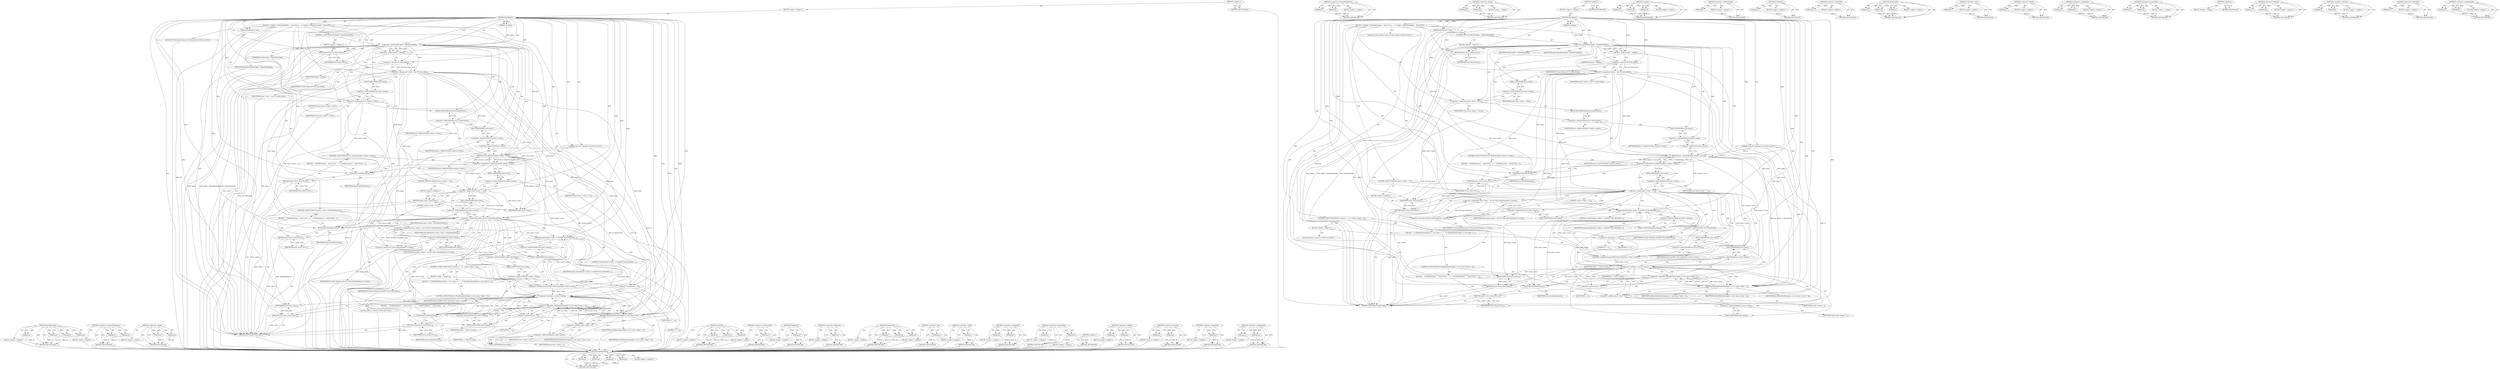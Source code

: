digraph "&lt;operator&gt;.multiplication" {
vulnerable_201 [label=<(METHOD,ReadMenuItem)>];
vulnerable_202 [label=<(PARAM,p1)>];
vulnerable_203 [label=<(PARAM,p2)>];
vulnerable_204 [label=<(PARAM,p3)>];
vulnerable_205 [label=<(PARAM,p4)>];
vulnerable_206 [label=<(BLOCK,&lt;empty&gt;,&lt;empty&gt;)>];
vulnerable_207 [label=<(METHOD_RETURN,ANY)>];
vulnerable_153 [label=<(METHOD,&lt;operator&gt;.indirectFieldAccess)>];
vulnerable_154 [label=<(PARAM,p1)>];
vulnerable_155 [label=<(PARAM,p2)>];
vulnerable_156 [label=<(BLOCK,&lt;empty&gt;,&lt;empty&gt;)>];
vulnerable_157 [label=<(METHOD_RETURN,ANY)>];
vulnerable_176 [label=<(METHOD,&lt;operator&gt;.equals)>];
vulnerable_177 [label=<(PARAM,p1)>];
vulnerable_178 [label=<(PARAM,p2)>];
vulnerable_179 [label=<(BLOCK,&lt;empty&gt;,&lt;empty&gt;)>];
vulnerable_180 [label=<(METHOD_RETURN,ANY)>];
vulnerable_6 [label=<(METHOD,&lt;global&gt;)<SUB>1</SUB>>];
vulnerable_7 [label=<(BLOCK,&lt;empty&gt;,&lt;empty&gt;)<SUB>1</SUB>>];
vulnerable_8 [label=<(METHOD,ReadMenu)<SUB>1</SUB>>];
vulnerable_9 [label=<(PARAM,int depth)<SUB>1</SUB>>];
vulnerable_10 [label="<(PARAM,const IPC::Message* m)<SUB>2</SUB>>"];
vulnerable_11 [label=<(PARAM,PickleIterator* iter)<SUB>3</SUB>>];
vulnerable_12 [label=<(BLOCK,{
  if (depth &gt; kMaxMenuDepth)
    return NULL;...,{
  if (depth &gt; kMaxMenuDepth)
    return NULL;...)<SUB>3</SUB>>];
vulnerable_13 [label=<(CONTROL_STRUCTURE,IF,if (depth &gt; kMaxMenuDepth))<SUB>4</SUB>>];
vulnerable_14 [label=<(&lt;operator&gt;.greaterThan,depth &gt; kMaxMenuDepth)<SUB>4</SUB>>];
vulnerable_15 [label=<(IDENTIFIER,depth,depth &gt; kMaxMenuDepth)<SUB>4</SUB>>];
vulnerable_16 [label=<(IDENTIFIER,kMaxMenuDepth,depth &gt; kMaxMenuDepth)<SUB>4</SUB>>];
vulnerable_17 [label=<(BLOCK,&lt;empty&gt;,&lt;empty&gt;)<SUB>5</SUB>>];
vulnerable_18 [label=<(RETURN,return NULL;,return NULL;)<SUB>5</SUB>>];
vulnerable_19 [label=<(IDENTIFIER,NULL,return NULL;)<SUB>5</SUB>>];
vulnerable_20 [label=<(&lt;operator&gt;.preIncrement,++depth)<SUB>6</SUB>>];
vulnerable_21 [label=<(IDENTIFIER,depth,++depth)<SUB>6</SUB>>];
vulnerable_22 [label="<(LOCAL,PP_Flash_Menu* menu: PP_Flash_Menu*)<SUB>8</SUB>>"];
vulnerable_23 [label=<(&lt;operator&gt;.assignment,* menu = new PP_Flash_Menu)<SUB>8</SUB>>];
vulnerable_24 [label=<(IDENTIFIER,menu,* menu = new PP_Flash_Menu)<SUB>8</SUB>>];
vulnerable_25 [label=<(&lt;operator&gt;.new,new PP_Flash_Menu)<SUB>8</SUB>>];
vulnerable_26 [label=<(IDENTIFIER,PP_Flash_Menu,new PP_Flash_Menu)<SUB>8</SUB>>];
vulnerable_27 [label=<(&lt;operator&gt;.assignment,menu-&gt;items = NULL)<SUB>9</SUB>>];
vulnerable_28 [label=<(&lt;operator&gt;.indirectFieldAccess,menu-&gt;items)<SUB>9</SUB>>];
vulnerable_29 [label=<(IDENTIFIER,menu,menu-&gt;items = NULL)<SUB>9</SUB>>];
vulnerable_30 [label=<(FIELD_IDENTIFIER,items,items)<SUB>9</SUB>>];
vulnerable_31 [label=<(IDENTIFIER,NULL,menu-&gt;items = NULL)<SUB>9</SUB>>];
vulnerable_32 [label=<(CONTROL_STRUCTURE,IF,if (!m-&gt;ReadUInt32(iter, &amp;menu-&gt;count)))<SUB>11</SUB>>];
vulnerable_33 [label=<(&lt;operator&gt;.logicalNot,!m-&gt;ReadUInt32(iter, &amp;menu-&gt;count))<SUB>11</SUB>>];
vulnerable_34 [label=<(ReadUInt32,m-&gt;ReadUInt32(iter, &amp;menu-&gt;count))<SUB>11</SUB>>];
vulnerable_35 [label=<(&lt;operator&gt;.indirectFieldAccess,m-&gt;ReadUInt32)<SUB>11</SUB>>];
vulnerable_36 [label=<(IDENTIFIER,m,m-&gt;ReadUInt32(iter, &amp;menu-&gt;count))<SUB>11</SUB>>];
vulnerable_37 [label=<(FIELD_IDENTIFIER,ReadUInt32,ReadUInt32)<SUB>11</SUB>>];
vulnerable_38 [label=<(IDENTIFIER,iter,m-&gt;ReadUInt32(iter, &amp;menu-&gt;count))<SUB>11</SUB>>];
vulnerable_39 [label=<(&lt;operator&gt;.addressOf,&amp;menu-&gt;count)<SUB>11</SUB>>];
vulnerable_40 [label=<(&lt;operator&gt;.indirectFieldAccess,menu-&gt;count)<SUB>11</SUB>>];
vulnerable_41 [label=<(IDENTIFIER,menu,m-&gt;ReadUInt32(iter, &amp;menu-&gt;count))<SUB>11</SUB>>];
vulnerable_42 [label=<(FIELD_IDENTIFIER,count,count)<SUB>11</SUB>>];
vulnerable_43 [label=<(BLOCK,{
    FreeMenu(menu);
    return NULL;
  },{
    FreeMenu(menu);
    return NULL;
  })<SUB>11</SUB>>];
vulnerable_44 [label=<(FreeMenu,FreeMenu(menu))<SUB>12</SUB>>];
vulnerable_45 [label=<(IDENTIFIER,menu,FreeMenu(menu))<SUB>12</SUB>>];
vulnerable_46 [label=<(RETURN,return NULL;,return NULL;)<SUB>13</SUB>>];
vulnerable_47 [label=<(IDENTIFIER,NULL,return NULL;)<SUB>13</SUB>>];
vulnerable_48 [label=<(CONTROL_STRUCTURE,IF,if (menu-&gt;count == 0))<SUB>16</SUB>>];
vulnerable_49 [label=<(&lt;operator&gt;.equals,menu-&gt;count == 0)<SUB>16</SUB>>];
vulnerable_50 [label=<(&lt;operator&gt;.indirectFieldAccess,menu-&gt;count)<SUB>16</SUB>>];
vulnerable_51 [label=<(IDENTIFIER,menu,menu-&gt;count == 0)<SUB>16</SUB>>];
vulnerable_52 [label=<(FIELD_IDENTIFIER,count,count)<SUB>16</SUB>>];
vulnerable_53 [label=<(LITERAL,0,menu-&gt;count == 0)<SUB>16</SUB>>];
vulnerable_54 [label=<(BLOCK,&lt;empty&gt;,&lt;empty&gt;)<SUB>17</SUB>>];
vulnerable_55 [label=<(RETURN,return menu;,return menu;)<SUB>17</SUB>>];
vulnerable_56 [label=<(IDENTIFIER,menu,return menu;)<SUB>17</SUB>>];
vulnerable_57 [label=<(&lt;operator&gt;.assignment,menu-&gt;items = new PP_Flash_MenuItem[menu-&gt;count])<SUB>19</SUB>>];
vulnerable_58 [label=<(&lt;operator&gt;.indirectFieldAccess,menu-&gt;items)<SUB>19</SUB>>];
vulnerable_59 [label=<(IDENTIFIER,menu,menu-&gt;items = new PP_Flash_MenuItem[menu-&gt;count])<SUB>19</SUB>>];
vulnerable_60 [label=<(FIELD_IDENTIFIER,items,items)<SUB>19</SUB>>];
vulnerable_61 [label=<(&lt;operator&gt;.new,new PP_Flash_MenuItem[menu-&gt;count])<SUB>19</SUB>>];
vulnerable_62 [label=<(IDENTIFIER,PP_Flash_MenuItem,new PP_Flash_MenuItem[menu-&gt;count])<SUB>19</SUB>>];
vulnerable_63 [label=<(memset,memset(menu-&gt;items, 0, sizeof(PP_Flash_MenuItem...)<SUB>20</SUB>>];
vulnerable_64 [label=<(&lt;operator&gt;.indirectFieldAccess,menu-&gt;items)<SUB>20</SUB>>];
vulnerable_65 [label=<(IDENTIFIER,menu,memset(menu-&gt;items, 0, sizeof(PP_Flash_MenuItem...)<SUB>20</SUB>>];
vulnerable_66 [label=<(FIELD_IDENTIFIER,items,items)<SUB>20</SUB>>];
vulnerable_67 [label=<(LITERAL,0,memset(menu-&gt;items, 0, sizeof(PP_Flash_MenuItem...)<SUB>20</SUB>>];
vulnerable_68 [label=<(&lt;operator&gt;.multiplication,sizeof(PP_Flash_MenuItem) * menu-&gt;count)<SUB>20</SUB>>];
vulnerable_69 [label=<(&lt;operator&gt;.sizeOf,sizeof(PP_Flash_MenuItem))<SUB>20</SUB>>];
vulnerable_70 [label=<(IDENTIFIER,PP_Flash_MenuItem,sizeof(PP_Flash_MenuItem))<SUB>20</SUB>>];
vulnerable_71 [label=<(&lt;operator&gt;.indirectFieldAccess,menu-&gt;count)<SUB>20</SUB>>];
vulnerable_72 [label=<(IDENTIFIER,menu,sizeof(PP_Flash_MenuItem) * menu-&gt;count)<SUB>20</SUB>>];
vulnerable_73 [label=<(FIELD_IDENTIFIER,count,count)<SUB>20</SUB>>];
vulnerable_74 [label=<(CONTROL_STRUCTURE,FOR,for (uint32_t i = 0;i &lt; menu-&gt;count;++i))<SUB>21</SUB>>];
vulnerable_75 [label=<(BLOCK,&lt;empty&gt;,&lt;empty&gt;)<SUB>21</SUB>>];
vulnerable_76 [label="<(LOCAL,uint32_t i: uint32_t)<SUB>21</SUB>>"];
vulnerable_77 [label=<(&lt;operator&gt;.assignment,i = 0)<SUB>21</SUB>>];
vulnerable_78 [label=<(IDENTIFIER,i,i = 0)<SUB>21</SUB>>];
vulnerable_79 [label=<(LITERAL,0,i = 0)<SUB>21</SUB>>];
vulnerable_80 [label=<(&lt;operator&gt;.lessThan,i &lt; menu-&gt;count)<SUB>21</SUB>>];
vulnerable_81 [label=<(IDENTIFIER,i,i &lt; menu-&gt;count)<SUB>21</SUB>>];
vulnerable_82 [label=<(&lt;operator&gt;.indirectFieldAccess,menu-&gt;count)<SUB>21</SUB>>];
vulnerable_83 [label=<(IDENTIFIER,menu,i &lt; menu-&gt;count)<SUB>21</SUB>>];
vulnerable_84 [label=<(FIELD_IDENTIFIER,count,count)<SUB>21</SUB>>];
vulnerable_85 [label=<(&lt;operator&gt;.preIncrement,++i)<SUB>21</SUB>>];
vulnerable_86 [label=<(IDENTIFIER,i,++i)<SUB>21</SUB>>];
vulnerable_87 [label=<(BLOCK,{
    if (!ReadMenuItem(depth, m, iter, menu-&gt;i...,{
    if (!ReadMenuItem(depth, m, iter, menu-&gt;i...)<SUB>21</SUB>>];
vulnerable_88 [label=<(CONTROL_STRUCTURE,IF,if (!ReadMenuItem(depth, m, iter, menu-&gt;items + i)))<SUB>22</SUB>>];
vulnerable_89 [label=<(&lt;operator&gt;.logicalNot,!ReadMenuItem(depth, m, iter, menu-&gt;items + i))<SUB>22</SUB>>];
vulnerable_90 [label=<(ReadMenuItem,ReadMenuItem(depth, m, iter, menu-&gt;items + i))<SUB>22</SUB>>];
vulnerable_91 [label=<(IDENTIFIER,depth,ReadMenuItem(depth, m, iter, menu-&gt;items + i))<SUB>22</SUB>>];
vulnerable_92 [label=<(IDENTIFIER,m,ReadMenuItem(depth, m, iter, menu-&gt;items + i))<SUB>22</SUB>>];
vulnerable_93 [label=<(IDENTIFIER,iter,ReadMenuItem(depth, m, iter, menu-&gt;items + i))<SUB>22</SUB>>];
vulnerable_94 [label=<(&lt;operator&gt;.addition,menu-&gt;items + i)<SUB>22</SUB>>];
vulnerable_95 [label=<(&lt;operator&gt;.indirectFieldAccess,menu-&gt;items)<SUB>22</SUB>>];
vulnerable_96 [label=<(IDENTIFIER,menu,menu-&gt;items + i)<SUB>22</SUB>>];
vulnerable_97 [label=<(FIELD_IDENTIFIER,items,items)<SUB>22</SUB>>];
vulnerable_98 [label=<(IDENTIFIER,i,menu-&gt;items + i)<SUB>22</SUB>>];
vulnerable_99 [label=<(BLOCK,{
      FreeMenu(menu);
      return NULL;
    },{
      FreeMenu(menu);
      return NULL;
    })<SUB>22</SUB>>];
vulnerable_100 [label=<(FreeMenu,FreeMenu(menu))<SUB>23</SUB>>];
vulnerable_101 [label=<(IDENTIFIER,menu,FreeMenu(menu))<SUB>23</SUB>>];
vulnerable_102 [label=<(RETURN,return NULL;,return NULL;)<SUB>24</SUB>>];
vulnerable_103 [label=<(IDENTIFIER,NULL,return NULL;)<SUB>24</SUB>>];
vulnerable_104 [label=<(RETURN,return menu;,return menu;)<SUB>27</SUB>>];
vulnerable_105 [label=<(IDENTIFIER,menu,return menu;)<SUB>27</SUB>>];
vulnerable_106 [label=<(METHOD_RETURN,PP_Flash_Menu)<SUB>1</SUB>>];
vulnerable_108 [label=<(METHOD_RETURN,ANY)<SUB>1</SUB>>];
vulnerable_181 [label=<(METHOD,memset)>];
vulnerable_182 [label=<(PARAM,p1)>];
vulnerable_183 [label=<(PARAM,p2)>];
vulnerable_184 [label=<(PARAM,p3)>];
vulnerable_185 [label=<(BLOCK,&lt;empty&gt;,&lt;empty&gt;)>];
vulnerable_186 [label=<(METHOD_RETURN,ANY)>];
vulnerable_140 [label=<(METHOD,&lt;operator&gt;.preIncrement)>];
vulnerable_141 [label=<(PARAM,p1)>];
vulnerable_142 [label=<(BLOCK,&lt;empty&gt;,&lt;empty&gt;)>];
vulnerable_143 [label=<(METHOD_RETURN,ANY)>];
vulnerable_172 [label=<(METHOD,FreeMenu)>];
vulnerable_173 [label=<(PARAM,p1)>];
vulnerable_174 [label=<(BLOCK,&lt;empty&gt;,&lt;empty&gt;)>];
vulnerable_175 [label=<(METHOD_RETURN,ANY)>];
vulnerable_168 [label=<(METHOD,&lt;operator&gt;.addressOf)>];
vulnerable_169 [label=<(PARAM,p1)>];
vulnerable_170 [label=<(BLOCK,&lt;empty&gt;,&lt;empty&gt;)>];
vulnerable_171 [label=<(METHOD_RETURN,ANY)>];
vulnerable_162 [label=<(METHOD,ReadUInt32)>];
vulnerable_163 [label=<(PARAM,p1)>];
vulnerable_164 [label=<(PARAM,p2)>];
vulnerable_165 [label=<(PARAM,p3)>];
vulnerable_166 [label=<(BLOCK,&lt;empty&gt;,&lt;empty&gt;)>];
vulnerable_167 [label=<(METHOD_RETURN,ANY)>];
vulnerable_149 [label=<(METHOD,&lt;operator&gt;.new)>];
vulnerable_150 [label=<(PARAM,p1)>];
vulnerable_151 [label=<(BLOCK,&lt;empty&gt;,&lt;empty&gt;)>];
vulnerable_152 [label=<(METHOD_RETURN,ANY)>];
vulnerable_192 [label=<(METHOD,&lt;operator&gt;.sizeOf)>];
vulnerable_193 [label=<(PARAM,p1)>];
vulnerable_194 [label=<(BLOCK,&lt;empty&gt;,&lt;empty&gt;)>];
vulnerable_195 [label=<(METHOD_RETURN,ANY)>];
vulnerable_144 [label=<(METHOD,&lt;operator&gt;.assignment)>];
vulnerable_145 [label=<(PARAM,p1)>];
vulnerable_146 [label=<(PARAM,p2)>];
vulnerable_147 [label=<(BLOCK,&lt;empty&gt;,&lt;empty&gt;)>];
vulnerable_148 [label=<(METHOD_RETURN,ANY)>];
vulnerable_135 [label=<(METHOD,&lt;operator&gt;.greaterThan)>];
vulnerable_136 [label=<(PARAM,p1)>];
vulnerable_137 [label=<(PARAM,p2)>];
vulnerable_138 [label=<(BLOCK,&lt;empty&gt;,&lt;empty&gt;)>];
vulnerable_139 [label=<(METHOD_RETURN,ANY)>];
vulnerable_129 [label=<(METHOD,&lt;global&gt;)<SUB>1</SUB>>];
vulnerable_130 [label=<(BLOCK,&lt;empty&gt;,&lt;empty&gt;)>];
vulnerable_131 [label=<(METHOD_RETURN,ANY)>];
vulnerable_208 [label=<(METHOD,&lt;operator&gt;.addition)>];
vulnerable_209 [label=<(PARAM,p1)>];
vulnerable_210 [label=<(PARAM,p2)>];
vulnerable_211 [label=<(BLOCK,&lt;empty&gt;,&lt;empty&gt;)>];
vulnerable_212 [label=<(METHOD_RETURN,ANY)>];
vulnerable_196 [label=<(METHOD,&lt;operator&gt;.lessThan)>];
vulnerable_197 [label=<(PARAM,p1)>];
vulnerable_198 [label=<(PARAM,p2)>];
vulnerable_199 [label=<(BLOCK,&lt;empty&gt;,&lt;empty&gt;)>];
vulnerable_200 [label=<(METHOD_RETURN,ANY)>];
vulnerable_158 [label=<(METHOD,&lt;operator&gt;.logicalNot)>];
vulnerable_159 [label=<(PARAM,p1)>];
vulnerable_160 [label=<(BLOCK,&lt;empty&gt;,&lt;empty&gt;)>];
vulnerable_161 [label=<(METHOD_RETURN,ANY)>];
vulnerable_187 [label=<(METHOD,&lt;operator&gt;.multiplication)>];
vulnerable_188 [label=<(PARAM,p1)>];
vulnerable_189 [label=<(PARAM,p2)>];
vulnerable_190 [label=<(BLOCK,&lt;empty&gt;,&lt;empty&gt;)>];
vulnerable_191 [label=<(METHOD_RETURN,ANY)>];
fixed_212 [label=<(METHOD,ReadMenuItem)>];
fixed_213 [label=<(PARAM,p1)>];
fixed_214 [label=<(PARAM,p2)>];
fixed_215 [label=<(PARAM,p3)>];
fixed_216 [label=<(PARAM,p4)>];
fixed_217 [label=<(BLOCK,&lt;empty&gt;,&lt;empty&gt;)>];
fixed_218 [label=<(METHOD_RETURN,ANY)>];
fixed_164 [label=<(METHOD,&lt;operator&gt;.indirectFieldAccess)>];
fixed_165 [label=<(PARAM,p1)>];
fixed_166 [label=<(PARAM,p2)>];
fixed_167 [label=<(BLOCK,&lt;empty&gt;,&lt;empty&gt;)>];
fixed_168 [label=<(METHOD_RETURN,ANY)>];
fixed_187 [label=<(METHOD,&lt;operator&gt;.equals)>];
fixed_188 [label=<(PARAM,p1)>];
fixed_189 [label=<(PARAM,p2)>];
fixed_190 [label=<(BLOCK,&lt;empty&gt;,&lt;empty&gt;)>];
fixed_191 [label=<(METHOD_RETURN,ANY)>];
fixed_6 [label=<(METHOD,&lt;global&gt;)<SUB>1</SUB>>];
fixed_7 [label=<(BLOCK,&lt;empty&gt;,&lt;empty&gt;)<SUB>1</SUB>>];
fixed_8 [label=<(METHOD,ReadMenu)<SUB>1</SUB>>];
fixed_9 [label=<(PARAM,int depth)<SUB>1</SUB>>];
fixed_10 [label="<(PARAM,const IPC::Message* m)<SUB>2</SUB>>"];
fixed_11 [label=<(PARAM,PickleIterator* iter)<SUB>3</SUB>>];
fixed_12 [label=<(BLOCK,{
  if (depth &gt; kMaxMenuDepth)
    return NULL;...,{
  if (depth &gt; kMaxMenuDepth)
    return NULL;...)<SUB>3</SUB>>];
fixed_13 [label=<(CONTROL_STRUCTURE,IF,if (depth &gt; kMaxMenuDepth))<SUB>4</SUB>>];
fixed_14 [label=<(&lt;operator&gt;.greaterThan,depth &gt; kMaxMenuDepth)<SUB>4</SUB>>];
fixed_15 [label=<(IDENTIFIER,depth,depth &gt; kMaxMenuDepth)<SUB>4</SUB>>];
fixed_16 [label=<(IDENTIFIER,kMaxMenuDepth,depth &gt; kMaxMenuDepth)<SUB>4</SUB>>];
fixed_17 [label=<(BLOCK,&lt;empty&gt;,&lt;empty&gt;)<SUB>5</SUB>>];
fixed_18 [label=<(RETURN,return NULL;,return NULL;)<SUB>5</SUB>>];
fixed_19 [label=<(IDENTIFIER,NULL,return NULL;)<SUB>5</SUB>>];
fixed_20 [label=<(&lt;operator&gt;.preIncrement,++depth)<SUB>6</SUB>>];
fixed_21 [label=<(IDENTIFIER,depth,++depth)<SUB>6</SUB>>];
fixed_22 [label="<(LOCAL,PP_Flash_Menu* menu: PP_Flash_Menu*)<SUB>8</SUB>>"];
fixed_23 [label=<(&lt;operator&gt;.assignment,* menu = new PP_Flash_Menu)<SUB>8</SUB>>];
fixed_24 [label=<(IDENTIFIER,menu,* menu = new PP_Flash_Menu)<SUB>8</SUB>>];
fixed_25 [label=<(&lt;operator&gt;.new,new PP_Flash_Menu)<SUB>8</SUB>>];
fixed_26 [label=<(IDENTIFIER,PP_Flash_Menu,new PP_Flash_Menu)<SUB>8</SUB>>];
fixed_27 [label=<(&lt;operator&gt;.assignment,menu-&gt;items = NULL)<SUB>9</SUB>>];
fixed_28 [label=<(&lt;operator&gt;.indirectFieldAccess,menu-&gt;items)<SUB>9</SUB>>];
fixed_29 [label=<(IDENTIFIER,menu,menu-&gt;items = NULL)<SUB>9</SUB>>];
fixed_30 [label=<(FIELD_IDENTIFIER,items,items)<SUB>9</SUB>>];
fixed_31 [label=<(IDENTIFIER,NULL,menu-&gt;items = NULL)<SUB>9</SUB>>];
fixed_32 [label=<(CONTROL_STRUCTURE,IF,if (!m-&gt;ReadUInt32(iter, &amp;menu-&gt;count)))<SUB>11</SUB>>];
fixed_33 [label=<(&lt;operator&gt;.logicalNot,!m-&gt;ReadUInt32(iter, &amp;menu-&gt;count))<SUB>11</SUB>>];
fixed_34 [label=<(ReadUInt32,m-&gt;ReadUInt32(iter, &amp;menu-&gt;count))<SUB>11</SUB>>];
fixed_35 [label=<(&lt;operator&gt;.indirectFieldAccess,m-&gt;ReadUInt32)<SUB>11</SUB>>];
fixed_36 [label=<(IDENTIFIER,m,m-&gt;ReadUInt32(iter, &amp;menu-&gt;count))<SUB>11</SUB>>];
fixed_37 [label=<(FIELD_IDENTIFIER,ReadUInt32,ReadUInt32)<SUB>11</SUB>>];
fixed_38 [label=<(IDENTIFIER,iter,m-&gt;ReadUInt32(iter, &amp;menu-&gt;count))<SUB>11</SUB>>];
fixed_39 [label=<(&lt;operator&gt;.addressOf,&amp;menu-&gt;count)<SUB>11</SUB>>];
fixed_40 [label=<(&lt;operator&gt;.indirectFieldAccess,menu-&gt;count)<SUB>11</SUB>>];
fixed_41 [label=<(IDENTIFIER,menu,m-&gt;ReadUInt32(iter, &amp;menu-&gt;count))<SUB>11</SUB>>];
fixed_42 [label=<(FIELD_IDENTIFIER,count,count)<SUB>11</SUB>>];
fixed_43 [label=<(BLOCK,{
    FreeMenu(menu);
    return NULL;
  },{
    FreeMenu(menu);
    return NULL;
  })<SUB>11</SUB>>];
fixed_44 [label=<(FreeMenu,FreeMenu(menu))<SUB>12</SUB>>];
fixed_45 [label=<(IDENTIFIER,menu,FreeMenu(menu))<SUB>12</SUB>>];
fixed_46 [label=<(RETURN,return NULL;,return NULL;)<SUB>13</SUB>>];
fixed_47 [label=<(IDENTIFIER,NULL,return NULL;)<SUB>13</SUB>>];
fixed_48 [label=<(CONTROL_STRUCTURE,IF,if (menu-&gt;count == 0))<SUB>16</SUB>>];
fixed_49 [label=<(&lt;operator&gt;.equals,menu-&gt;count == 0)<SUB>16</SUB>>];
fixed_50 [label=<(&lt;operator&gt;.indirectFieldAccess,menu-&gt;count)<SUB>16</SUB>>];
fixed_51 [label=<(IDENTIFIER,menu,menu-&gt;count == 0)<SUB>16</SUB>>];
fixed_52 [label=<(FIELD_IDENTIFIER,count,count)<SUB>16</SUB>>];
fixed_53 [label=<(LITERAL,0,menu-&gt;count == 0)<SUB>16</SUB>>];
fixed_54 [label=<(BLOCK,&lt;empty&gt;,&lt;empty&gt;)<SUB>17</SUB>>];
fixed_55 [label=<(RETURN,return menu;,return menu;)<SUB>17</SUB>>];
fixed_56 [label=<(IDENTIFIER,menu,return menu;)<SUB>17</SUB>>];
fixed_57 [label=<(CONTROL_STRUCTURE,IF,if (menu-&gt;count &gt; kMaxMenuEntries))<SUB>19</SUB>>];
fixed_58 [label=<(&lt;operator&gt;.greaterThan,menu-&gt;count &gt; kMaxMenuEntries)<SUB>19</SUB>>];
fixed_59 [label=<(&lt;operator&gt;.indirectFieldAccess,menu-&gt;count)<SUB>19</SUB>>];
fixed_60 [label=<(IDENTIFIER,menu,menu-&gt;count &gt; kMaxMenuEntries)<SUB>19</SUB>>];
fixed_61 [label=<(FIELD_IDENTIFIER,count,count)<SUB>19</SUB>>];
fixed_62 [label=<(IDENTIFIER,kMaxMenuEntries,menu-&gt;count &gt; kMaxMenuEntries)<SUB>19</SUB>>];
fixed_63 [label=<(BLOCK,{
    FreeMenu(menu);
    return NULL;
  },{
    FreeMenu(menu);
    return NULL;
  })<SUB>19</SUB>>];
fixed_64 [label=<(FreeMenu,FreeMenu(menu))<SUB>20</SUB>>];
fixed_65 [label=<(IDENTIFIER,menu,FreeMenu(menu))<SUB>20</SUB>>];
fixed_66 [label=<(RETURN,return NULL;,return NULL;)<SUB>21</SUB>>];
fixed_67 [label=<(IDENTIFIER,NULL,return NULL;)<SUB>21</SUB>>];
fixed_68 [label=<(&lt;operator&gt;.assignment,menu-&gt;items = new PP_Flash_MenuItem[menu-&gt;count])<SUB>24</SUB>>];
fixed_69 [label=<(&lt;operator&gt;.indirectFieldAccess,menu-&gt;items)<SUB>24</SUB>>];
fixed_70 [label=<(IDENTIFIER,menu,menu-&gt;items = new PP_Flash_MenuItem[menu-&gt;count])<SUB>24</SUB>>];
fixed_71 [label=<(FIELD_IDENTIFIER,items,items)<SUB>24</SUB>>];
fixed_72 [label=<(&lt;operator&gt;.new,new PP_Flash_MenuItem[menu-&gt;count])<SUB>24</SUB>>];
fixed_73 [label=<(IDENTIFIER,PP_Flash_MenuItem,new PP_Flash_MenuItem[menu-&gt;count])<SUB>24</SUB>>];
fixed_74 [label=<(memset,memset(menu-&gt;items, 0, sizeof(PP_Flash_MenuItem...)<SUB>25</SUB>>];
fixed_75 [label=<(&lt;operator&gt;.indirectFieldAccess,menu-&gt;items)<SUB>25</SUB>>];
fixed_76 [label=<(IDENTIFIER,menu,memset(menu-&gt;items, 0, sizeof(PP_Flash_MenuItem...)<SUB>25</SUB>>];
fixed_77 [label=<(FIELD_IDENTIFIER,items,items)<SUB>25</SUB>>];
fixed_78 [label=<(LITERAL,0,memset(menu-&gt;items, 0, sizeof(PP_Flash_MenuItem...)<SUB>25</SUB>>];
fixed_79 [label=<(&lt;operator&gt;.multiplication,sizeof(PP_Flash_MenuItem) * menu-&gt;count)<SUB>25</SUB>>];
fixed_80 [label=<(&lt;operator&gt;.sizeOf,sizeof(PP_Flash_MenuItem))<SUB>25</SUB>>];
fixed_81 [label=<(IDENTIFIER,PP_Flash_MenuItem,sizeof(PP_Flash_MenuItem))<SUB>25</SUB>>];
fixed_82 [label=<(&lt;operator&gt;.indirectFieldAccess,menu-&gt;count)<SUB>25</SUB>>];
fixed_83 [label=<(IDENTIFIER,menu,sizeof(PP_Flash_MenuItem) * menu-&gt;count)<SUB>25</SUB>>];
fixed_84 [label=<(FIELD_IDENTIFIER,count,count)<SUB>25</SUB>>];
fixed_85 [label=<(CONTROL_STRUCTURE,FOR,for (uint32_t i = 0;i &lt; menu-&gt;count;++i))<SUB>26</SUB>>];
fixed_86 [label=<(BLOCK,&lt;empty&gt;,&lt;empty&gt;)<SUB>26</SUB>>];
fixed_87 [label="<(LOCAL,uint32_t i: uint32_t)<SUB>26</SUB>>"];
fixed_88 [label=<(&lt;operator&gt;.assignment,i = 0)<SUB>26</SUB>>];
fixed_89 [label=<(IDENTIFIER,i,i = 0)<SUB>26</SUB>>];
fixed_90 [label=<(LITERAL,0,i = 0)<SUB>26</SUB>>];
fixed_91 [label=<(&lt;operator&gt;.lessThan,i &lt; menu-&gt;count)<SUB>26</SUB>>];
fixed_92 [label=<(IDENTIFIER,i,i &lt; menu-&gt;count)<SUB>26</SUB>>];
fixed_93 [label=<(&lt;operator&gt;.indirectFieldAccess,menu-&gt;count)<SUB>26</SUB>>];
fixed_94 [label=<(IDENTIFIER,menu,i &lt; menu-&gt;count)<SUB>26</SUB>>];
fixed_95 [label=<(FIELD_IDENTIFIER,count,count)<SUB>26</SUB>>];
fixed_96 [label=<(&lt;operator&gt;.preIncrement,++i)<SUB>26</SUB>>];
fixed_97 [label=<(IDENTIFIER,i,++i)<SUB>26</SUB>>];
fixed_98 [label=<(BLOCK,{
    if (!ReadMenuItem(depth, m, iter, menu-&gt;i...,{
    if (!ReadMenuItem(depth, m, iter, menu-&gt;i...)<SUB>26</SUB>>];
fixed_99 [label=<(CONTROL_STRUCTURE,IF,if (!ReadMenuItem(depth, m, iter, menu-&gt;items + i)))<SUB>27</SUB>>];
fixed_100 [label=<(&lt;operator&gt;.logicalNot,!ReadMenuItem(depth, m, iter, menu-&gt;items + i))<SUB>27</SUB>>];
fixed_101 [label=<(ReadMenuItem,ReadMenuItem(depth, m, iter, menu-&gt;items + i))<SUB>27</SUB>>];
fixed_102 [label=<(IDENTIFIER,depth,ReadMenuItem(depth, m, iter, menu-&gt;items + i))<SUB>27</SUB>>];
fixed_103 [label=<(IDENTIFIER,m,ReadMenuItem(depth, m, iter, menu-&gt;items + i))<SUB>27</SUB>>];
fixed_104 [label=<(IDENTIFIER,iter,ReadMenuItem(depth, m, iter, menu-&gt;items + i))<SUB>27</SUB>>];
fixed_105 [label=<(&lt;operator&gt;.addition,menu-&gt;items + i)<SUB>27</SUB>>];
fixed_106 [label=<(&lt;operator&gt;.indirectFieldAccess,menu-&gt;items)<SUB>27</SUB>>];
fixed_107 [label=<(IDENTIFIER,menu,menu-&gt;items + i)<SUB>27</SUB>>];
fixed_108 [label=<(FIELD_IDENTIFIER,items,items)<SUB>27</SUB>>];
fixed_109 [label=<(IDENTIFIER,i,menu-&gt;items + i)<SUB>27</SUB>>];
fixed_110 [label=<(BLOCK,{
      FreeMenu(menu);
      return NULL;
    },{
      FreeMenu(menu);
      return NULL;
    })<SUB>27</SUB>>];
fixed_111 [label=<(FreeMenu,FreeMenu(menu))<SUB>28</SUB>>];
fixed_112 [label=<(IDENTIFIER,menu,FreeMenu(menu))<SUB>28</SUB>>];
fixed_113 [label=<(RETURN,return NULL;,return NULL;)<SUB>29</SUB>>];
fixed_114 [label=<(IDENTIFIER,NULL,return NULL;)<SUB>29</SUB>>];
fixed_115 [label=<(RETURN,return menu;,return menu;)<SUB>32</SUB>>];
fixed_116 [label=<(IDENTIFIER,menu,return menu;)<SUB>32</SUB>>];
fixed_117 [label=<(METHOD_RETURN,PP_Flash_Menu)<SUB>1</SUB>>];
fixed_119 [label=<(METHOD_RETURN,ANY)<SUB>1</SUB>>];
fixed_192 [label=<(METHOD,memset)>];
fixed_193 [label=<(PARAM,p1)>];
fixed_194 [label=<(PARAM,p2)>];
fixed_195 [label=<(PARAM,p3)>];
fixed_196 [label=<(BLOCK,&lt;empty&gt;,&lt;empty&gt;)>];
fixed_197 [label=<(METHOD_RETURN,ANY)>];
fixed_151 [label=<(METHOD,&lt;operator&gt;.preIncrement)>];
fixed_152 [label=<(PARAM,p1)>];
fixed_153 [label=<(BLOCK,&lt;empty&gt;,&lt;empty&gt;)>];
fixed_154 [label=<(METHOD_RETURN,ANY)>];
fixed_183 [label=<(METHOD,FreeMenu)>];
fixed_184 [label=<(PARAM,p1)>];
fixed_185 [label=<(BLOCK,&lt;empty&gt;,&lt;empty&gt;)>];
fixed_186 [label=<(METHOD_RETURN,ANY)>];
fixed_179 [label=<(METHOD,&lt;operator&gt;.addressOf)>];
fixed_180 [label=<(PARAM,p1)>];
fixed_181 [label=<(BLOCK,&lt;empty&gt;,&lt;empty&gt;)>];
fixed_182 [label=<(METHOD_RETURN,ANY)>];
fixed_173 [label=<(METHOD,ReadUInt32)>];
fixed_174 [label=<(PARAM,p1)>];
fixed_175 [label=<(PARAM,p2)>];
fixed_176 [label=<(PARAM,p3)>];
fixed_177 [label=<(BLOCK,&lt;empty&gt;,&lt;empty&gt;)>];
fixed_178 [label=<(METHOD_RETURN,ANY)>];
fixed_160 [label=<(METHOD,&lt;operator&gt;.new)>];
fixed_161 [label=<(PARAM,p1)>];
fixed_162 [label=<(BLOCK,&lt;empty&gt;,&lt;empty&gt;)>];
fixed_163 [label=<(METHOD_RETURN,ANY)>];
fixed_203 [label=<(METHOD,&lt;operator&gt;.sizeOf)>];
fixed_204 [label=<(PARAM,p1)>];
fixed_205 [label=<(BLOCK,&lt;empty&gt;,&lt;empty&gt;)>];
fixed_206 [label=<(METHOD_RETURN,ANY)>];
fixed_155 [label=<(METHOD,&lt;operator&gt;.assignment)>];
fixed_156 [label=<(PARAM,p1)>];
fixed_157 [label=<(PARAM,p2)>];
fixed_158 [label=<(BLOCK,&lt;empty&gt;,&lt;empty&gt;)>];
fixed_159 [label=<(METHOD_RETURN,ANY)>];
fixed_146 [label=<(METHOD,&lt;operator&gt;.greaterThan)>];
fixed_147 [label=<(PARAM,p1)>];
fixed_148 [label=<(PARAM,p2)>];
fixed_149 [label=<(BLOCK,&lt;empty&gt;,&lt;empty&gt;)>];
fixed_150 [label=<(METHOD_RETURN,ANY)>];
fixed_140 [label=<(METHOD,&lt;global&gt;)<SUB>1</SUB>>];
fixed_141 [label=<(BLOCK,&lt;empty&gt;,&lt;empty&gt;)>];
fixed_142 [label=<(METHOD_RETURN,ANY)>];
fixed_219 [label=<(METHOD,&lt;operator&gt;.addition)>];
fixed_220 [label=<(PARAM,p1)>];
fixed_221 [label=<(PARAM,p2)>];
fixed_222 [label=<(BLOCK,&lt;empty&gt;,&lt;empty&gt;)>];
fixed_223 [label=<(METHOD_RETURN,ANY)>];
fixed_207 [label=<(METHOD,&lt;operator&gt;.lessThan)>];
fixed_208 [label=<(PARAM,p1)>];
fixed_209 [label=<(PARAM,p2)>];
fixed_210 [label=<(BLOCK,&lt;empty&gt;,&lt;empty&gt;)>];
fixed_211 [label=<(METHOD_RETURN,ANY)>];
fixed_169 [label=<(METHOD,&lt;operator&gt;.logicalNot)>];
fixed_170 [label=<(PARAM,p1)>];
fixed_171 [label=<(BLOCK,&lt;empty&gt;,&lt;empty&gt;)>];
fixed_172 [label=<(METHOD_RETURN,ANY)>];
fixed_198 [label=<(METHOD,&lt;operator&gt;.multiplication)>];
fixed_199 [label=<(PARAM,p1)>];
fixed_200 [label=<(PARAM,p2)>];
fixed_201 [label=<(BLOCK,&lt;empty&gt;,&lt;empty&gt;)>];
fixed_202 [label=<(METHOD_RETURN,ANY)>];
vulnerable_201 -> vulnerable_202  [key=0, label="AST: "];
vulnerable_201 -> vulnerable_202  [key=1, label="DDG: "];
vulnerable_201 -> vulnerable_206  [key=0, label="AST: "];
vulnerable_201 -> vulnerable_203  [key=0, label="AST: "];
vulnerable_201 -> vulnerable_203  [key=1, label="DDG: "];
vulnerable_201 -> vulnerable_207  [key=0, label="AST: "];
vulnerable_201 -> vulnerable_207  [key=1, label="CFG: "];
vulnerable_201 -> vulnerable_204  [key=0, label="AST: "];
vulnerable_201 -> vulnerable_204  [key=1, label="DDG: "];
vulnerable_201 -> vulnerable_205  [key=0, label="AST: "];
vulnerable_201 -> vulnerable_205  [key=1, label="DDG: "];
vulnerable_202 -> vulnerable_207  [key=0, label="DDG: p1"];
vulnerable_203 -> vulnerable_207  [key=0, label="DDG: p2"];
vulnerable_204 -> vulnerable_207  [key=0, label="DDG: p3"];
vulnerable_205 -> vulnerable_207  [key=0, label="DDG: p4"];
vulnerable_153 -> vulnerable_154  [key=0, label="AST: "];
vulnerable_153 -> vulnerable_154  [key=1, label="DDG: "];
vulnerable_153 -> vulnerable_156  [key=0, label="AST: "];
vulnerable_153 -> vulnerable_155  [key=0, label="AST: "];
vulnerable_153 -> vulnerable_155  [key=1, label="DDG: "];
vulnerable_153 -> vulnerable_157  [key=0, label="AST: "];
vulnerable_153 -> vulnerable_157  [key=1, label="CFG: "];
vulnerable_154 -> vulnerable_157  [key=0, label="DDG: p1"];
vulnerable_155 -> vulnerable_157  [key=0, label="DDG: p2"];
vulnerable_176 -> vulnerable_177  [key=0, label="AST: "];
vulnerable_176 -> vulnerable_177  [key=1, label="DDG: "];
vulnerable_176 -> vulnerable_179  [key=0, label="AST: "];
vulnerable_176 -> vulnerable_178  [key=0, label="AST: "];
vulnerable_176 -> vulnerable_178  [key=1, label="DDG: "];
vulnerable_176 -> vulnerable_180  [key=0, label="AST: "];
vulnerable_176 -> vulnerable_180  [key=1, label="CFG: "];
vulnerable_177 -> vulnerable_180  [key=0, label="DDG: p1"];
vulnerable_178 -> vulnerable_180  [key=0, label="DDG: p2"];
vulnerable_6 -> vulnerable_7  [key=0, label="AST: "];
vulnerable_6 -> vulnerable_108  [key=0, label="AST: "];
vulnerable_6 -> vulnerable_108  [key=1, label="CFG: "];
vulnerable_7 -> vulnerable_8  [key=0, label="AST: "];
vulnerable_8 -> vulnerable_9  [key=0, label="AST: "];
vulnerable_8 -> vulnerable_9  [key=1, label="DDG: "];
vulnerable_8 -> vulnerable_10  [key=0, label="AST: "];
vulnerable_8 -> vulnerable_10  [key=1, label="DDG: "];
vulnerable_8 -> vulnerable_11  [key=0, label="AST: "];
vulnerable_8 -> vulnerable_11  [key=1, label="DDG: "];
vulnerable_8 -> vulnerable_12  [key=0, label="AST: "];
vulnerable_8 -> vulnerable_106  [key=0, label="AST: "];
vulnerable_8 -> vulnerable_14  [key=0, label="CFG: "];
vulnerable_8 -> vulnerable_14  [key=1, label="DDG: "];
vulnerable_8 -> vulnerable_27  [key=0, label="DDG: "];
vulnerable_8 -> vulnerable_20  [key=0, label="DDG: "];
vulnerable_8 -> vulnerable_63  [key=0, label="DDG: "];
vulnerable_8 -> vulnerable_105  [key=0, label="DDG: "];
vulnerable_8 -> vulnerable_18  [key=0, label="DDG: "];
vulnerable_8 -> vulnerable_25  [key=0, label="DDG: "];
vulnerable_8 -> vulnerable_49  [key=0, label="DDG: "];
vulnerable_8 -> vulnerable_61  [key=0, label="DDG: "];
vulnerable_8 -> vulnerable_77  [key=0, label="DDG: "];
vulnerable_8 -> vulnerable_80  [key=0, label="DDG: "];
vulnerable_8 -> vulnerable_85  [key=0, label="DDG: "];
vulnerable_8 -> vulnerable_19  [key=0, label="DDG: "];
vulnerable_8 -> vulnerable_34  [key=0, label="DDG: "];
vulnerable_8 -> vulnerable_44  [key=0, label="DDG: "];
vulnerable_8 -> vulnerable_47  [key=0, label="DDG: "];
vulnerable_8 -> vulnerable_56  [key=0, label="DDG: "];
vulnerable_8 -> vulnerable_90  [key=0, label="DDG: "];
vulnerable_8 -> vulnerable_100  [key=0, label="DDG: "];
vulnerable_8 -> vulnerable_103  [key=0, label="DDG: "];
vulnerable_8 -> vulnerable_94  [key=0, label="DDG: "];
vulnerable_9 -> vulnerable_14  [key=0, label="DDG: depth"];
vulnerable_10 -> vulnerable_106  [key=0, label="DDG: m"];
vulnerable_10 -> vulnerable_34  [key=0, label="DDG: m"];
vulnerable_10 -> vulnerable_90  [key=0, label="DDG: m"];
vulnerable_11 -> vulnerable_106  [key=0, label="DDG: iter"];
vulnerable_11 -> vulnerable_34  [key=0, label="DDG: iter"];
vulnerable_12 -> vulnerable_13  [key=0, label="AST: "];
vulnerable_12 -> vulnerable_20  [key=0, label="AST: "];
vulnerable_12 -> vulnerable_22  [key=0, label="AST: "];
vulnerable_12 -> vulnerable_23  [key=0, label="AST: "];
vulnerable_12 -> vulnerable_27  [key=0, label="AST: "];
vulnerable_12 -> vulnerable_32  [key=0, label="AST: "];
vulnerable_12 -> vulnerable_48  [key=0, label="AST: "];
vulnerable_12 -> vulnerable_57  [key=0, label="AST: "];
vulnerable_12 -> vulnerable_63  [key=0, label="AST: "];
vulnerable_12 -> vulnerable_74  [key=0, label="AST: "];
vulnerable_12 -> vulnerable_104  [key=0, label="AST: "];
vulnerable_13 -> vulnerable_14  [key=0, label="AST: "];
vulnerable_13 -> vulnerable_17  [key=0, label="AST: "];
vulnerable_14 -> vulnerable_15  [key=0, label="AST: "];
vulnerable_14 -> vulnerable_16  [key=0, label="AST: "];
vulnerable_14 -> vulnerable_18  [key=0, label="CFG: "];
vulnerable_14 -> vulnerable_18  [key=1, label="CDG: "];
vulnerable_14 -> vulnerable_20  [key=0, label="CFG: "];
vulnerable_14 -> vulnerable_20  [key=1, label="DDG: depth"];
vulnerable_14 -> vulnerable_20  [key=2, label="CDG: "];
vulnerable_14 -> vulnerable_106  [key=0, label="DDG: depth"];
vulnerable_14 -> vulnerable_106  [key=1, label="DDG: depth &gt; kMaxMenuDepth"];
vulnerable_14 -> vulnerable_106  [key=2, label="DDG: kMaxMenuDepth"];
vulnerable_14 -> vulnerable_30  [key=0, label="CDG: "];
vulnerable_14 -> vulnerable_34  [key=0, label="CDG: "];
vulnerable_14 -> vulnerable_42  [key=0, label="CDG: "];
vulnerable_14 -> vulnerable_28  [key=0, label="CDG: "];
vulnerable_14 -> vulnerable_37  [key=0, label="CDG: "];
vulnerable_14 -> vulnerable_25  [key=0, label="CDG: "];
vulnerable_14 -> vulnerable_27  [key=0, label="CDG: "];
vulnerable_14 -> vulnerable_40  [key=0, label="CDG: "];
vulnerable_14 -> vulnerable_35  [key=0, label="CDG: "];
vulnerable_14 -> vulnerable_33  [key=0, label="CDG: "];
vulnerable_14 -> vulnerable_23  [key=0, label="CDG: "];
vulnerable_14 -> vulnerable_39  [key=0, label="CDG: "];
vulnerable_17 -> vulnerable_18  [key=0, label="AST: "];
vulnerable_18 -> vulnerable_19  [key=0, label="AST: "];
vulnerable_18 -> vulnerable_106  [key=0, label="CFG: "];
vulnerable_18 -> vulnerable_106  [key=1, label="DDG: &lt;RET&gt;"];
vulnerable_19 -> vulnerable_18  [key=0, label="DDG: NULL"];
vulnerable_20 -> vulnerable_21  [key=0, label="AST: "];
vulnerable_20 -> vulnerable_25  [key=0, label="CFG: "];
vulnerable_20 -> vulnerable_90  [key=0, label="DDG: depth"];
vulnerable_23 -> vulnerable_24  [key=0, label="AST: "];
vulnerable_23 -> vulnerable_25  [key=0, label="AST: "];
vulnerable_23 -> vulnerable_30  [key=0, label="CFG: "];
vulnerable_23 -> vulnerable_63  [key=0, label="DDG: menu"];
vulnerable_23 -> vulnerable_105  [key=0, label="DDG: menu"];
vulnerable_23 -> vulnerable_49  [key=0, label="DDG: menu"];
vulnerable_23 -> vulnerable_68  [key=0, label="DDG: menu"];
vulnerable_23 -> vulnerable_80  [key=0, label="DDG: menu"];
vulnerable_23 -> vulnerable_34  [key=0, label="DDG: menu"];
vulnerable_23 -> vulnerable_44  [key=0, label="DDG: menu"];
vulnerable_23 -> vulnerable_56  [key=0, label="DDG: menu"];
vulnerable_23 -> vulnerable_90  [key=0, label="DDG: menu"];
vulnerable_23 -> vulnerable_100  [key=0, label="DDG: menu"];
vulnerable_23 -> vulnerable_94  [key=0, label="DDG: menu"];
vulnerable_25 -> vulnerable_26  [key=0, label="AST: "];
vulnerable_25 -> vulnerable_23  [key=0, label="CFG: "];
vulnerable_25 -> vulnerable_23  [key=1, label="DDG: PP_Flash_Menu"];
vulnerable_25 -> vulnerable_106  [key=0, label="DDG: PP_Flash_Menu"];
vulnerable_27 -> vulnerable_28  [key=0, label="AST: "];
vulnerable_27 -> vulnerable_31  [key=0, label="AST: "];
vulnerable_27 -> vulnerable_37  [key=0, label="CFG: "];
vulnerable_27 -> vulnerable_44  [key=0, label="DDG: menu-&gt;items"];
vulnerable_27 -> vulnerable_56  [key=0, label="DDG: menu-&gt;items"];
vulnerable_28 -> vulnerable_29  [key=0, label="AST: "];
vulnerable_28 -> vulnerable_30  [key=0, label="AST: "];
vulnerable_28 -> vulnerable_27  [key=0, label="CFG: "];
vulnerable_30 -> vulnerable_28  [key=0, label="CFG: "];
vulnerable_32 -> vulnerable_33  [key=0, label="AST: "];
vulnerable_32 -> vulnerable_43  [key=0, label="AST: "];
vulnerable_33 -> vulnerable_34  [key=0, label="AST: "];
vulnerable_33 -> vulnerable_44  [key=0, label="CFG: "];
vulnerable_33 -> vulnerable_44  [key=1, label="CDG: "];
vulnerable_33 -> vulnerable_52  [key=0, label="CFG: "];
vulnerable_33 -> vulnerable_52  [key=1, label="CDG: "];
vulnerable_33 -> vulnerable_49  [key=0, label="CDG: "];
vulnerable_33 -> vulnerable_46  [key=0, label="CDG: "];
vulnerable_33 -> vulnerable_50  [key=0, label="CDG: "];
vulnerable_34 -> vulnerable_35  [key=0, label="AST: "];
vulnerable_34 -> vulnerable_38  [key=0, label="AST: "];
vulnerable_34 -> vulnerable_39  [key=0, label="AST: "];
vulnerable_34 -> vulnerable_33  [key=0, label="CFG: "];
vulnerable_34 -> vulnerable_33  [key=1, label="DDG: m-&gt;ReadUInt32"];
vulnerable_34 -> vulnerable_33  [key=2, label="DDG: iter"];
vulnerable_34 -> vulnerable_33  [key=3, label="DDG: &amp;menu-&gt;count"];
vulnerable_34 -> vulnerable_49  [key=0, label="DDG: &amp;menu-&gt;count"];
vulnerable_34 -> vulnerable_68  [key=0, label="DDG: &amp;menu-&gt;count"];
vulnerable_34 -> vulnerable_80  [key=0, label="DDG: &amp;menu-&gt;count"];
vulnerable_34 -> vulnerable_90  [key=0, label="DDG: m-&gt;ReadUInt32"];
vulnerable_34 -> vulnerable_90  [key=1, label="DDG: iter"];
vulnerable_35 -> vulnerable_36  [key=0, label="AST: "];
vulnerable_35 -> vulnerable_37  [key=0, label="AST: "];
vulnerable_35 -> vulnerable_42  [key=0, label="CFG: "];
vulnerable_37 -> vulnerable_35  [key=0, label="CFG: "];
vulnerable_39 -> vulnerable_40  [key=0, label="AST: "];
vulnerable_39 -> vulnerable_34  [key=0, label="CFG: "];
vulnerable_40 -> vulnerable_41  [key=0, label="AST: "];
vulnerable_40 -> vulnerable_42  [key=0, label="AST: "];
vulnerable_40 -> vulnerable_39  [key=0, label="CFG: "];
vulnerable_42 -> vulnerable_40  [key=0, label="CFG: "];
vulnerable_43 -> vulnerable_44  [key=0, label="AST: "];
vulnerable_43 -> vulnerable_46  [key=0, label="AST: "];
vulnerable_44 -> vulnerable_45  [key=0, label="AST: "];
vulnerable_44 -> vulnerable_46  [key=0, label="CFG: "];
vulnerable_46 -> vulnerable_47  [key=0, label="AST: "];
vulnerable_46 -> vulnerable_106  [key=0, label="CFG: "];
vulnerable_46 -> vulnerable_106  [key=1, label="DDG: &lt;RET&gt;"];
vulnerable_47 -> vulnerable_46  [key=0, label="DDG: NULL"];
vulnerable_48 -> vulnerable_49  [key=0, label="AST: "];
vulnerable_48 -> vulnerable_54  [key=0, label="AST: "];
vulnerable_49 -> vulnerable_50  [key=0, label="AST: "];
vulnerable_49 -> vulnerable_53  [key=0, label="AST: "];
vulnerable_49 -> vulnerable_55  [key=0, label="CFG: "];
vulnerable_49 -> vulnerable_55  [key=1, label="CDG: "];
vulnerable_49 -> vulnerable_60  [key=0, label="CFG: "];
vulnerable_49 -> vulnerable_60  [key=1, label="CDG: "];
vulnerable_49 -> vulnerable_68  [key=0, label="DDG: menu-&gt;count"];
vulnerable_49 -> vulnerable_68  [key=1, label="CDG: "];
vulnerable_49 -> vulnerable_56  [key=0, label="DDG: menu-&gt;count"];
vulnerable_49 -> vulnerable_73  [key=0, label="CDG: "];
vulnerable_49 -> vulnerable_77  [key=0, label="CDG: "];
vulnerable_49 -> vulnerable_64  [key=0, label="CDG: "];
vulnerable_49 -> vulnerable_57  [key=0, label="CDG: "];
vulnerable_49 -> vulnerable_66  [key=0, label="CDG: "];
vulnerable_49 -> vulnerable_84  [key=0, label="CDG: "];
vulnerable_49 -> vulnerable_69  [key=0, label="CDG: "];
vulnerable_49 -> vulnerable_82  [key=0, label="CDG: "];
vulnerable_49 -> vulnerable_80  [key=0, label="CDG: "];
vulnerable_49 -> vulnerable_58  [key=0, label="CDG: "];
vulnerable_49 -> vulnerable_61  [key=0, label="CDG: "];
vulnerable_49 -> vulnerable_71  [key=0, label="CDG: "];
vulnerable_49 -> vulnerable_63  [key=0, label="CDG: "];
vulnerable_50 -> vulnerable_51  [key=0, label="AST: "];
vulnerable_50 -> vulnerable_52  [key=0, label="AST: "];
vulnerable_50 -> vulnerable_49  [key=0, label="CFG: "];
vulnerable_52 -> vulnerable_50  [key=0, label="CFG: "];
vulnerable_54 -> vulnerable_55  [key=0, label="AST: "];
vulnerable_55 -> vulnerable_56  [key=0, label="AST: "];
vulnerable_55 -> vulnerable_106  [key=0, label="CFG: "];
vulnerable_55 -> vulnerable_106  [key=1, label="DDG: &lt;RET&gt;"];
vulnerable_56 -> vulnerable_55  [key=0, label="DDG: menu"];
vulnerable_57 -> vulnerable_58  [key=0, label="AST: "];
vulnerable_57 -> vulnerable_61  [key=0, label="AST: "];
vulnerable_57 -> vulnerable_66  [key=0, label="CFG: "];
vulnerable_57 -> vulnerable_63  [key=0, label="DDG: menu-&gt;items"];
vulnerable_58 -> vulnerable_59  [key=0, label="AST: "];
vulnerable_58 -> vulnerable_60  [key=0, label="AST: "];
vulnerable_58 -> vulnerable_61  [key=0, label="CFG: "];
vulnerable_60 -> vulnerable_58  [key=0, label="CFG: "];
vulnerable_61 -> vulnerable_62  [key=0, label="AST: "];
vulnerable_61 -> vulnerable_57  [key=0, label="CFG: "];
vulnerable_61 -> vulnerable_57  [key=1, label="DDG: PP_Flash_MenuItem"];
vulnerable_63 -> vulnerable_64  [key=0, label="AST: "];
vulnerable_63 -> vulnerable_67  [key=0, label="AST: "];
vulnerable_63 -> vulnerable_68  [key=0, label="AST: "];
vulnerable_63 -> vulnerable_77  [key=0, label="CFG: "];
vulnerable_63 -> vulnerable_105  [key=0, label="DDG: menu-&gt;items"];
vulnerable_63 -> vulnerable_90  [key=0, label="DDG: menu-&gt;items"];
vulnerable_63 -> vulnerable_100  [key=0, label="DDG: menu-&gt;items"];
vulnerable_63 -> vulnerable_94  [key=0, label="DDG: menu-&gt;items"];
vulnerable_64 -> vulnerable_65  [key=0, label="AST: "];
vulnerable_64 -> vulnerable_66  [key=0, label="AST: "];
vulnerable_64 -> vulnerable_69  [key=0, label="CFG: "];
vulnerable_66 -> vulnerable_64  [key=0, label="CFG: "];
vulnerable_68 -> vulnerable_69  [key=0, label="AST: "];
vulnerable_68 -> vulnerable_71  [key=0, label="AST: "];
vulnerable_68 -> vulnerable_63  [key=0, label="CFG: "];
vulnerable_68 -> vulnerable_63  [key=1, label="DDG: menu-&gt;count"];
vulnerable_68 -> vulnerable_80  [key=0, label="DDG: menu-&gt;count"];
vulnerable_69 -> vulnerable_70  [key=0, label="AST: "];
vulnerable_69 -> vulnerable_73  [key=0, label="CFG: "];
vulnerable_71 -> vulnerable_72  [key=0, label="AST: "];
vulnerable_71 -> vulnerable_73  [key=0, label="AST: "];
vulnerable_71 -> vulnerable_68  [key=0, label="CFG: "];
vulnerable_73 -> vulnerable_71  [key=0, label="CFG: "];
vulnerable_74 -> vulnerable_75  [key=0, label="AST: "];
vulnerable_74 -> vulnerable_80  [key=0, label="AST: "];
vulnerable_74 -> vulnerable_85  [key=0, label="AST: "];
vulnerable_74 -> vulnerable_87  [key=0, label="AST: "];
vulnerable_75 -> vulnerable_76  [key=0, label="AST: "];
vulnerable_75 -> vulnerable_77  [key=0, label="AST: "];
vulnerable_77 -> vulnerable_78  [key=0, label="AST: "];
vulnerable_77 -> vulnerable_79  [key=0, label="AST: "];
vulnerable_77 -> vulnerable_84  [key=0, label="CFG: "];
vulnerable_77 -> vulnerable_80  [key=0, label="DDG: i"];
vulnerable_80 -> vulnerable_81  [key=0, label="AST: "];
vulnerable_80 -> vulnerable_82  [key=0, label="AST: "];
vulnerable_80 -> vulnerable_97  [key=0, label="CFG: "];
vulnerable_80 -> vulnerable_97  [key=1, label="CDG: "];
vulnerable_80 -> vulnerable_104  [key=0, label="CFG: "];
vulnerable_80 -> vulnerable_104  [key=1, label="CDG: "];
vulnerable_80 -> vulnerable_105  [key=0, label="DDG: menu-&gt;count"];
vulnerable_80 -> vulnerable_85  [key=0, label="DDG: i"];
vulnerable_80 -> vulnerable_90  [key=0, label="DDG: i"];
vulnerable_80 -> vulnerable_90  [key=1, label="CDG: "];
vulnerable_80 -> vulnerable_100  [key=0, label="DDG: menu-&gt;count"];
vulnerable_80 -> vulnerable_94  [key=0, label="DDG: i"];
vulnerable_80 -> vulnerable_94  [key=1, label="CDG: "];
vulnerable_80 -> vulnerable_89  [key=0, label="CDG: "];
vulnerable_80 -> vulnerable_95  [key=0, label="CDG: "];
vulnerable_82 -> vulnerable_83  [key=0, label="AST: "];
vulnerable_82 -> vulnerable_84  [key=0, label="AST: "];
vulnerable_82 -> vulnerable_80  [key=0, label="CFG: "];
vulnerable_84 -> vulnerable_82  [key=0, label="CFG: "];
vulnerable_85 -> vulnerable_86  [key=0, label="AST: "];
vulnerable_85 -> vulnerable_84  [key=0, label="CFG: "];
vulnerable_85 -> vulnerable_80  [key=0, label="DDG: i"];
vulnerable_87 -> vulnerable_88  [key=0, label="AST: "];
vulnerable_88 -> vulnerable_89  [key=0, label="AST: "];
vulnerable_88 -> vulnerable_99  [key=0, label="AST: "];
vulnerable_89 -> vulnerable_90  [key=0, label="AST: "];
vulnerable_89 -> vulnerable_100  [key=0, label="CFG: "];
vulnerable_89 -> vulnerable_100  [key=1, label="CDG: "];
vulnerable_89 -> vulnerable_85  [key=0, label="CFG: "];
vulnerable_89 -> vulnerable_85  [key=1, label="CDG: "];
vulnerable_89 -> vulnerable_84  [key=0, label="CDG: "];
vulnerable_89 -> vulnerable_102  [key=0, label="CDG: "];
vulnerable_89 -> vulnerable_82  [key=0, label="CDG: "];
vulnerable_89 -> vulnerable_80  [key=0, label="CDG: "];
vulnerable_90 -> vulnerable_91  [key=0, label="AST: "];
vulnerable_90 -> vulnerable_92  [key=0, label="AST: "];
vulnerable_90 -> vulnerable_93  [key=0, label="AST: "];
vulnerable_90 -> vulnerable_94  [key=0, label="AST: "];
vulnerable_90 -> vulnerable_89  [key=0, label="CFG: "];
vulnerable_90 -> vulnerable_89  [key=1, label="DDG: depth"];
vulnerable_90 -> vulnerable_89  [key=2, label="DDG: m"];
vulnerable_90 -> vulnerable_89  [key=3, label="DDG: iter"];
vulnerable_90 -> vulnerable_89  [key=4, label="DDG: menu-&gt;items + i"];
vulnerable_94 -> vulnerable_95  [key=0, label="AST: "];
vulnerable_94 -> vulnerable_98  [key=0, label="AST: "];
vulnerable_94 -> vulnerable_90  [key=0, label="CFG: "];
vulnerable_95 -> vulnerable_96  [key=0, label="AST: "];
vulnerable_95 -> vulnerable_97  [key=0, label="AST: "];
vulnerable_95 -> vulnerable_94  [key=0, label="CFG: "];
vulnerable_97 -> vulnerable_95  [key=0, label="CFG: "];
vulnerable_99 -> vulnerable_100  [key=0, label="AST: "];
vulnerable_99 -> vulnerable_102  [key=0, label="AST: "];
vulnerable_100 -> vulnerable_101  [key=0, label="AST: "];
vulnerable_100 -> vulnerable_102  [key=0, label="CFG: "];
vulnerable_102 -> vulnerable_103  [key=0, label="AST: "];
vulnerable_102 -> vulnerable_106  [key=0, label="CFG: "];
vulnerable_102 -> vulnerable_106  [key=1, label="DDG: &lt;RET&gt;"];
vulnerable_103 -> vulnerable_102  [key=0, label="DDG: NULL"];
vulnerable_104 -> vulnerable_105  [key=0, label="AST: "];
vulnerable_104 -> vulnerable_106  [key=0, label="CFG: "];
vulnerable_104 -> vulnerable_106  [key=1, label="DDG: &lt;RET&gt;"];
vulnerable_105 -> vulnerable_104  [key=0, label="DDG: menu"];
vulnerable_181 -> vulnerable_182  [key=0, label="AST: "];
vulnerable_181 -> vulnerable_182  [key=1, label="DDG: "];
vulnerable_181 -> vulnerable_185  [key=0, label="AST: "];
vulnerable_181 -> vulnerable_183  [key=0, label="AST: "];
vulnerable_181 -> vulnerable_183  [key=1, label="DDG: "];
vulnerable_181 -> vulnerable_186  [key=0, label="AST: "];
vulnerable_181 -> vulnerable_186  [key=1, label="CFG: "];
vulnerable_181 -> vulnerable_184  [key=0, label="AST: "];
vulnerable_181 -> vulnerable_184  [key=1, label="DDG: "];
vulnerable_182 -> vulnerable_186  [key=0, label="DDG: p1"];
vulnerable_183 -> vulnerable_186  [key=0, label="DDG: p2"];
vulnerable_184 -> vulnerable_186  [key=0, label="DDG: p3"];
vulnerable_140 -> vulnerable_141  [key=0, label="AST: "];
vulnerable_140 -> vulnerable_141  [key=1, label="DDG: "];
vulnerable_140 -> vulnerable_142  [key=0, label="AST: "];
vulnerable_140 -> vulnerable_143  [key=0, label="AST: "];
vulnerable_140 -> vulnerable_143  [key=1, label="CFG: "];
vulnerable_141 -> vulnerable_143  [key=0, label="DDG: p1"];
vulnerable_172 -> vulnerable_173  [key=0, label="AST: "];
vulnerable_172 -> vulnerable_173  [key=1, label="DDG: "];
vulnerable_172 -> vulnerable_174  [key=0, label="AST: "];
vulnerable_172 -> vulnerable_175  [key=0, label="AST: "];
vulnerable_172 -> vulnerable_175  [key=1, label="CFG: "];
vulnerable_173 -> vulnerable_175  [key=0, label="DDG: p1"];
vulnerable_168 -> vulnerable_169  [key=0, label="AST: "];
vulnerable_168 -> vulnerable_169  [key=1, label="DDG: "];
vulnerable_168 -> vulnerable_170  [key=0, label="AST: "];
vulnerable_168 -> vulnerable_171  [key=0, label="AST: "];
vulnerable_168 -> vulnerable_171  [key=1, label="CFG: "];
vulnerable_169 -> vulnerable_171  [key=0, label="DDG: p1"];
vulnerable_162 -> vulnerable_163  [key=0, label="AST: "];
vulnerable_162 -> vulnerable_163  [key=1, label="DDG: "];
vulnerable_162 -> vulnerable_166  [key=0, label="AST: "];
vulnerable_162 -> vulnerable_164  [key=0, label="AST: "];
vulnerable_162 -> vulnerable_164  [key=1, label="DDG: "];
vulnerable_162 -> vulnerable_167  [key=0, label="AST: "];
vulnerable_162 -> vulnerable_167  [key=1, label="CFG: "];
vulnerable_162 -> vulnerable_165  [key=0, label="AST: "];
vulnerable_162 -> vulnerable_165  [key=1, label="DDG: "];
vulnerable_163 -> vulnerable_167  [key=0, label="DDG: p1"];
vulnerable_164 -> vulnerable_167  [key=0, label="DDG: p2"];
vulnerable_165 -> vulnerable_167  [key=0, label="DDG: p3"];
vulnerable_149 -> vulnerable_150  [key=0, label="AST: "];
vulnerable_149 -> vulnerable_150  [key=1, label="DDG: "];
vulnerable_149 -> vulnerable_151  [key=0, label="AST: "];
vulnerable_149 -> vulnerable_152  [key=0, label="AST: "];
vulnerable_149 -> vulnerable_152  [key=1, label="CFG: "];
vulnerable_150 -> vulnerable_152  [key=0, label="DDG: p1"];
vulnerable_192 -> vulnerable_193  [key=0, label="AST: "];
vulnerable_192 -> vulnerable_193  [key=1, label="DDG: "];
vulnerable_192 -> vulnerable_194  [key=0, label="AST: "];
vulnerable_192 -> vulnerable_195  [key=0, label="AST: "];
vulnerable_192 -> vulnerable_195  [key=1, label="CFG: "];
vulnerable_193 -> vulnerable_195  [key=0, label="DDG: p1"];
vulnerable_144 -> vulnerable_145  [key=0, label="AST: "];
vulnerable_144 -> vulnerable_145  [key=1, label="DDG: "];
vulnerable_144 -> vulnerable_147  [key=0, label="AST: "];
vulnerable_144 -> vulnerable_146  [key=0, label="AST: "];
vulnerable_144 -> vulnerable_146  [key=1, label="DDG: "];
vulnerable_144 -> vulnerable_148  [key=0, label="AST: "];
vulnerable_144 -> vulnerable_148  [key=1, label="CFG: "];
vulnerable_145 -> vulnerable_148  [key=0, label="DDG: p1"];
vulnerable_146 -> vulnerable_148  [key=0, label="DDG: p2"];
vulnerable_135 -> vulnerable_136  [key=0, label="AST: "];
vulnerable_135 -> vulnerable_136  [key=1, label="DDG: "];
vulnerable_135 -> vulnerable_138  [key=0, label="AST: "];
vulnerable_135 -> vulnerable_137  [key=0, label="AST: "];
vulnerable_135 -> vulnerable_137  [key=1, label="DDG: "];
vulnerable_135 -> vulnerable_139  [key=0, label="AST: "];
vulnerable_135 -> vulnerable_139  [key=1, label="CFG: "];
vulnerable_136 -> vulnerable_139  [key=0, label="DDG: p1"];
vulnerable_137 -> vulnerable_139  [key=0, label="DDG: p2"];
vulnerable_129 -> vulnerable_130  [key=0, label="AST: "];
vulnerable_129 -> vulnerable_131  [key=0, label="AST: "];
vulnerable_129 -> vulnerable_131  [key=1, label="CFG: "];
vulnerable_208 -> vulnerable_209  [key=0, label="AST: "];
vulnerable_208 -> vulnerable_209  [key=1, label="DDG: "];
vulnerable_208 -> vulnerable_211  [key=0, label="AST: "];
vulnerable_208 -> vulnerable_210  [key=0, label="AST: "];
vulnerable_208 -> vulnerable_210  [key=1, label="DDG: "];
vulnerable_208 -> vulnerable_212  [key=0, label="AST: "];
vulnerable_208 -> vulnerable_212  [key=1, label="CFG: "];
vulnerable_209 -> vulnerable_212  [key=0, label="DDG: p1"];
vulnerable_210 -> vulnerable_212  [key=0, label="DDG: p2"];
vulnerable_196 -> vulnerable_197  [key=0, label="AST: "];
vulnerable_196 -> vulnerable_197  [key=1, label="DDG: "];
vulnerable_196 -> vulnerable_199  [key=0, label="AST: "];
vulnerable_196 -> vulnerable_198  [key=0, label="AST: "];
vulnerable_196 -> vulnerable_198  [key=1, label="DDG: "];
vulnerable_196 -> vulnerable_200  [key=0, label="AST: "];
vulnerable_196 -> vulnerable_200  [key=1, label="CFG: "];
vulnerable_197 -> vulnerable_200  [key=0, label="DDG: p1"];
vulnerable_198 -> vulnerable_200  [key=0, label="DDG: p2"];
vulnerable_158 -> vulnerable_159  [key=0, label="AST: "];
vulnerable_158 -> vulnerable_159  [key=1, label="DDG: "];
vulnerable_158 -> vulnerable_160  [key=0, label="AST: "];
vulnerable_158 -> vulnerable_161  [key=0, label="AST: "];
vulnerable_158 -> vulnerable_161  [key=1, label="CFG: "];
vulnerable_159 -> vulnerable_161  [key=0, label="DDG: p1"];
vulnerable_187 -> vulnerable_188  [key=0, label="AST: "];
vulnerable_187 -> vulnerable_188  [key=1, label="DDG: "];
vulnerable_187 -> vulnerable_190  [key=0, label="AST: "];
vulnerable_187 -> vulnerable_189  [key=0, label="AST: "];
vulnerable_187 -> vulnerable_189  [key=1, label="DDG: "];
vulnerable_187 -> vulnerable_191  [key=0, label="AST: "];
vulnerable_187 -> vulnerable_191  [key=1, label="CFG: "];
vulnerable_188 -> vulnerable_191  [key=0, label="DDG: p1"];
vulnerable_189 -> vulnerable_191  [key=0, label="DDG: p2"];
fixed_212 -> fixed_213  [key=0, label="AST: "];
fixed_212 -> fixed_213  [key=1, label="DDG: "];
fixed_212 -> fixed_217  [key=0, label="AST: "];
fixed_212 -> fixed_214  [key=0, label="AST: "];
fixed_212 -> fixed_214  [key=1, label="DDG: "];
fixed_212 -> fixed_218  [key=0, label="AST: "];
fixed_212 -> fixed_218  [key=1, label="CFG: "];
fixed_212 -> fixed_215  [key=0, label="AST: "];
fixed_212 -> fixed_215  [key=1, label="DDG: "];
fixed_212 -> fixed_216  [key=0, label="AST: "];
fixed_212 -> fixed_216  [key=1, label="DDG: "];
fixed_213 -> fixed_218  [key=0, label="DDG: p1"];
fixed_214 -> fixed_218  [key=0, label="DDG: p2"];
fixed_215 -> fixed_218  [key=0, label="DDG: p3"];
fixed_216 -> fixed_218  [key=0, label="DDG: p4"];
fixed_217 -> vulnerable_201  [key=0];
fixed_218 -> vulnerable_201  [key=0];
fixed_164 -> fixed_165  [key=0, label="AST: "];
fixed_164 -> fixed_165  [key=1, label="DDG: "];
fixed_164 -> fixed_167  [key=0, label="AST: "];
fixed_164 -> fixed_166  [key=0, label="AST: "];
fixed_164 -> fixed_166  [key=1, label="DDG: "];
fixed_164 -> fixed_168  [key=0, label="AST: "];
fixed_164 -> fixed_168  [key=1, label="CFG: "];
fixed_165 -> fixed_168  [key=0, label="DDG: p1"];
fixed_166 -> fixed_168  [key=0, label="DDG: p2"];
fixed_167 -> vulnerable_201  [key=0];
fixed_168 -> vulnerable_201  [key=0];
fixed_187 -> fixed_188  [key=0, label="AST: "];
fixed_187 -> fixed_188  [key=1, label="DDG: "];
fixed_187 -> fixed_190  [key=0, label="AST: "];
fixed_187 -> fixed_189  [key=0, label="AST: "];
fixed_187 -> fixed_189  [key=1, label="DDG: "];
fixed_187 -> fixed_191  [key=0, label="AST: "];
fixed_187 -> fixed_191  [key=1, label="CFG: "];
fixed_188 -> fixed_191  [key=0, label="DDG: p1"];
fixed_189 -> fixed_191  [key=0, label="DDG: p2"];
fixed_190 -> vulnerable_201  [key=0];
fixed_191 -> vulnerable_201  [key=0];
fixed_6 -> fixed_7  [key=0, label="AST: "];
fixed_6 -> fixed_119  [key=0, label="AST: "];
fixed_6 -> fixed_119  [key=1, label="CFG: "];
fixed_7 -> fixed_8  [key=0, label="AST: "];
fixed_8 -> fixed_9  [key=0, label="AST: "];
fixed_8 -> fixed_9  [key=1, label="DDG: "];
fixed_8 -> fixed_10  [key=0, label="AST: "];
fixed_8 -> fixed_10  [key=1, label="DDG: "];
fixed_8 -> fixed_11  [key=0, label="AST: "];
fixed_8 -> fixed_11  [key=1, label="DDG: "];
fixed_8 -> fixed_12  [key=0, label="AST: "];
fixed_8 -> fixed_117  [key=0, label="AST: "];
fixed_8 -> fixed_14  [key=0, label="CFG: "];
fixed_8 -> fixed_14  [key=1, label="DDG: "];
fixed_8 -> fixed_27  [key=0, label="DDG: "];
fixed_8 -> fixed_20  [key=0, label="DDG: "];
fixed_8 -> fixed_74  [key=0, label="DDG: "];
fixed_8 -> fixed_116  [key=0, label="DDG: "];
fixed_8 -> fixed_18  [key=0, label="DDG: "];
fixed_8 -> fixed_25  [key=0, label="DDG: "];
fixed_8 -> fixed_49  [key=0, label="DDG: "];
fixed_8 -> fixed_58  [key=0, label="DDG: "];
fixed_8 -> fixed_72  [key=0, label="DDG: "];
fixed_8 -> fixed_88  [key=0, label="DDG: "];
fixed_8 -> fixed_91  [key=0, label="DDG: "];
fixed_8 -> fixed_96  [key=0, label="DDG: "];
fixed_8 -> fixed_19  [key=0, label="DDG: "];
fixed_8 -> fixed_34  [key=0, label="DDG: "];
fixed_8 -> fixed_44  [key=0, label="DDG: "];
fixed_8 -> fixed_47  [key=0, label="DDG: "];
fixed_8 -> fixed_56  [key=0, label="DDG: "];
fixed_8 -> fixed_64  [key=0, label="DDG: "];
fixed_8 -> fixed_67  [key=0, label="DDG: "];
fixed_8 -> fixed_101  [key=0, label="DDG: "];
fixed_8 -> fixed_111  [key=0, label="DDG: "];
fixed_8 -> fixed_114  [key=0, label="DDG: "];
fixed_8 -> fixed_105  [key=0, label="DDG: "];
fixed_9 -> fixed_14  [key=0, label="DDG: depth"];
fixed_10 -> fixed_117  [key=0, label="DDG: m"];
fixed_10 -> fixed_34  [key=0, label="DDG: m"];
fixed_10 -> fixed_101  [key=0, label="DDG: m"];
fixed_11 -> fixed_117  [key=0, label="DDG: iter"];
fixed_11 -> fixed_34  [key=0, label="DDG: iter"];
fixed_12 -> fixed_13  [key=0, label="AST: "];
fixed_12 -> fixed_20  [key=0, label="AST: "];
fixed_12 -> fixed_22  [key=0, label="AST: "];
fixed_12 -> fixed_23  [key=0, label="AST: "];
fixed_12 -> fixed_27  [key=0, label="AST: "];
fixed_12 -> fixed_32  [key=0, label="AST: "];
fixed_12 -> fixed_48  [key=0, label="AST: "];
fixed_12 -> fixed_57  [key=0, label="AST: "];
fixed_12 -> fixed_68  [key=0, label="AST: "];
fixed_12 -> fixed_74  [key=0, label="AST: "];
fixed_12 -> fixed_85  [key=0, label="AST: "];
fixed_12 -> fixed_115  [key=0, label="AST: "];
fixed_13 -> fixed_14  [key=0, label="AST: "];
fixed_13 -> fixed_17  [key=0, label="AST: "];
fixed_14 -> fixed_15  [key=0, label="AST: "];
fixed_14 -> fixed_16  [key=0, label="AST: "];
fixed_14 -> fixed_18  [key=0, label="CFG: "];
fixed_14 -> fixed_18  [key=1, label="CDG: "];
fixed_14 -> fixed_20  [key=0, label="CFG: "];
fixed_14 -> fixed_20  [key=1, label="DDG: depth"];
fixed_14 -> fixed_20  [key=2, label="CDG: "];
fixed_14 -> fixed_117  [key=0, label="DDG: depth"];
fixed_14 -> fixed_117  [key=1, label="DDG: depth &gt; kMaxMenuDepth"];
fixed_14 -> fixed_117  [key=2, label="DDG: kMaxMenuDepth"];
fixed_14 -> fixed_30  [key=0, label="CDG: "];
fixed_14 -> fixed_34  [key=0, label="CDG: "];
fixed_14 -> fixed_42  [key=0, label="CDG: "];
fixed_14 -> fixed_28  [key=0, label="CDG: "];
fixed_14 -> fixed_37  [key=0, label="CDG: "];
fixed_14 -> fixed_25  [key=0, label="CDG: "];
fixed_14 -> fixed_27  [key=0, label="CDG: "];
fixed_14 -> fixed_40  [key=0, label="CDG: "];
fixed_14 -> fixed_35  [key=0, label="CDG: "];
fixed_14 -> fixed_33  [key=0, label="CDG: "];
fixed_14 -> fixed_23  [key=0, label="CDG: "];
fixed_14 -> fixed_39  [key=0, label="CDG: "];
fixed_15 -> vulnerable_201  [key=0];
fixed_16 -> vulnerable_201  [key=0];
fixed_17 -> fixed_18  [key=0, label="AST: "];
fixed_18 -> fixed_19  [key=0, label="AST: "];
fixed_18 -> fixed_117  [key=0, label="CFG: "];
fixed_18 -> fixed_117  [key=1, label="DDG: &lt;RET&gt;"];
fixed_19 -> fixed_18  [key=0, label="DDG: NULL"];
fixed_20 -> fixed_21  [key=0, label="AST: "];
fixed_20 -> fixed_25  [key=0, label="CFG: "];
fixed_20 -> fixed_101  [key=0, label="DDG: depth"];
fixed_21 -> vulnerable_201  [key=0];
fixed_22 -> vulnerable_201  [key=0];
fixed_23 -> fixed_24  [key=0, label="AST: "];
fixed_23 -> fixed_25  [key=0, label="AST: "];
fixed_23 -> fixed_30  [key=0, label="CFG: "];
fixed_23 -> fixed_74  [key=0, label="DDG: menu"];
fixed_23 -> fixed_116  [key=0, label="DDG: menu"];
fixed_23 -> fixed_49  [key=0, label="DDG: menu"];
fixed_23 -> fixed_58  [key=0, label="DDG: menu"];
fixed_23 -> fixed_79  [key=0, label="DDG: menu"];
fixed_23 -> fixed_91  [key=0, label="DDG: menu"];
fixed_23 -> fixed_34  [key=0, label="DDG: menu"];
fixed_23 -> fixed_44  [key=0, label="DDG: menu"];
fixed_23 -> fixed_56  [key=0, label="DDG: menu"];
fixed_23 -> fixed_64  [key=0, label="DDG: menu"];
fixed_23 -> fixed_101  [key=0, label="DDG: menu"];
fixed_23 -> fixed_111  [key=0, label="DDG: menu"];
fixed_23 -> fixed_105  [key=0, label="DDG: menu"];
fixed_24 -> vulnerable_201  [key=0];
fixed_25 -> fixed_26  [key=0, label="AST: "];
fixed_25 -> fixed_23  [key=0, label="CFG: "];
fixed_25 -> fixed_23  [key=1, label="DDG: PP_Flash_Menu"];
fixed_25 -> fixed_117  [key=0, label="DDG: PP_Flash_Menu"];
fixed_26 -> vulnerable_201  [key=0];
fixed_27 -> fixed_28  [key=0, label="AST: "];
fixed_27 -> fixed_31  [key=0, label="AST: "];
fixed_27 -> fixed_37  [key=0, label="CFG: "];
fixed_27 -> fixed_44  [key=0, label="DDG: menu-&gt;items"];
fixed_27 -> fixed_56  [key=0, label="DDG: menu-&gt;items"];
fixed_27 -> fixed_64  [key=0, label="DDG: menu-&gt;items"];
fixed_28 -> fixed_29  [key=0, label="AST: "];
fixed_28 -> fixed_30  [key=0, label="AST: "];
fixed_28 -> fixed_27  [key=0, label="CFG: "];
fixed_29 -> vulnerable_201  [key=0];
fixed_30 -> fixed_28  [key=0, label="CFG: "];
fixed_31 -> vulnerable_201  [key=0];
fixed_32 -> fixed_33  [key=0, label="AST: "];
fixed_32 -> fixed_43  [key=0, label="AST: "];
fixed_33 -> fixed_34  [key=0, label="AST: "];
fixed_33 -> fixed_44  [key=0, label="CFG: "];
fixed_33 -> fixed_44  [key=1, label="CDG: "];
fixed_33 -> fixed_52  [key=0, label="CFG: "];
fixed_33 -> fixed_52  [key=1, label="CDG: "];
fixed_33 -> fixed_49  [key=0, label="CDG: "];
fixed_33 -> fixed_46  [key=0, label="CDG: "];
fixed_33 -> fixed_50  [key=0, label="CDG: "];
fixed_34 -> fixed_35  [key=0, label="AST: "];
fixed_34 -> fixed_38  [key=0, label="AST: "];
fixed_34 -> fixed_39  [key=0, label="AST: "];
fixed_34 -> fixed_33  [key=0, label="CFG: "];
fixed_34 -> fixed_33  [key=1, label="DDG: m-&gt;ReadUInt32"];
fixed_34 -> fixed_33  [key=2, label="DDG: iter"];
fixed_34 -> fixed_33  [key=3, label="DDG: &amp;menu-&gt;count"];
fixed_34 -> fixed_49  [key=0, label="DDG: &amp;menu-&gt;count"];
fixed_34 -> fixed_58  [key=0, label="DDG: &amp;menu-&gt;count"];
fixed_34 -> fixed_79  [key=0, label="DDG: &amp;menu-&gt;count"];
fixed_34 -> fixed_91  [key=0, label="DDG: &amp;menu-&gt;count"];
fixed_34 -> fixed_101  [key=0, label="DDG: m-&gt;ReadUInt32"];
fixed_34 -> fixed_101  [key=1, label="DDG: iter"];
fixed_35 -> fixed_36  [key=0, label="AST: "];
fixed_35 -> fixed_37  [key=0, label="AST: "];
fixed_35 -> fixed_42  [key=0, label="CFG: "];
fixed_36 -> vulnerable_201  [key=0];
fixed_37 -> fixed_35  [key=0, label="CFG: "];
fixed_38 -> vulnerable_201  [key=0];
fixed_39 -> fixed_40  [key=0, label="AST: "];
fixed_39 -> fixed_34  [key=0, label="CFG: "];
fixed_40 -> fixed_41  [key=0, label="AST: "];
fixed_40 -> fixed_42  [key=0, label="AST: "];
fixed_40 -> fixed_39  [key=0, label="CFG: "];
fixed_41 -> vulnerable_201  [key=0];
fixed_42 -> fixed_40  [key=0, label="CFG: "];
fixed_43 -> fixed_44  [key=0, label="AST: "];
fixed_43 -> fixed_46  [key=0, label="AST: "];
fixed_44 -> fixed_45  [key=0, label="AST: "];
fixed_44 -> fixed_46  [key=0, label="CFG: "];
fixed_45 -> vulnerable_201  [key=0];
fixed_46 -> fixed_47  [key=0, label="AST: "];
fixed_46 -> fixed_117  [key=0, label="CFG: "];
fixed_46 -> fixed_117  [key=1, label="DDG: &lt;RET&gt;"];
fixed_47 -> fixed_46  [key=0, label="DDG: NULL"];
fixed_48 -> fixed_49  [key=0, label="AST: "];
fixed_48 -> fixed_54  [key=0, label="AST: "];
fixed_49 -> fixed_50  [key=0, label="AST: "];
fixed_49 -> fixed_53  [key=0, label="AST: "];
fixed_49 -> fixed_55  [key=0, label="CFG: "];
fixed_49 -> fixed_55  [key=1, label="CDG: "];
fixed_49 -> fixed_61  [key=0, label="CFG: "];
fixed_49 -> fixed_61  [key=1, label="CDG: "];
fixed_49 -> fixed_58  [key=0, label="DDG: menu-&gt;count"];
fixed_49 -> fixed_58  [key=1, label="CDG: "];
fixed_49 -> fixed_56  [key=0, label="DDG: menu-&gt;count"];
fixed_49 -> fixed_59  [key=0, label="CDG: "];
fixed_50 -> fixed_51  [key=0, label="AST: "];
fixed_50 -> fixed_52  [key=0, label="AST: "];
fixed_50 -> fixed_49  [key=0, label="CFG: "];
fixed_51 -> vulnerable_201  [key=0];
fixed_52 -> fixed_50  [key=0, label="CFG: "];
fixed_53 -> vulnerable_201  [key=0];
fixed_54 -> fixed_55  [key=0, label="AST: "];
fixed_55 -> fixed_56  [key=0, label="AST: "];
fixed_55 -> fixed_117  [key=0, label="CFG: "];
fixed_55 -> fixed_117  [key=1, label="DDG: &lt;RET&gt;"];
fixed_56 -> fixed_55  [key=0, label="DDG: menu"];
fixed_57 -> fixed_58  [key=0, label="AST: "];
fixed_57 -> fixed_63  [key=0, label="AST: "];
fixed_58 -> fixed_59  [key=0, label="AST: "];
fixed_58 -> fixed_62  [key=0, label="AST: "];
fixed_58 -> fixed_64  [key=0, label="CFG: "];
fixed_58 -> fixed_64  [key=1, label="DDG: menu-&gt;count"];
fixed_58 -> fixed_64  [key=2, label="CDG: "];
fixed_58 -> fixed_71  [key=0, label="CFG: "];
fixed_58 -> fixed_71  [key=1, label="CDG: "];
fixed_58 -> fixed_117  [key=0, label="DDG: kMaxMenuEntries"];
fixed_58 -> fixed_79  [key=0, label="DDG: menu-&gt;count"];
fixed_58 -> fixed_79  [key=1, label="CDG: "];
fixed_58 -> fixed_68  [key=0, label="CDG: "];
fixed_58 -> fixed_77  [key=0, label="CDG: "];
fixed_58 -> fixed_66  [key=0, label="CDG: "];
fixed_58 -> fixed_75  [key=0, label="CDG: "];
fixed_58 -> fixed_84  [key=0, label="CDG: "];
fixed_58 -> fixed_72  [key=0, label="CDG: "];
fixed_58 -> fixed_69  [key=0, label="CDG: "];
fixed_58 -> fixed_74  [key=0, label="CDG: "];
fixed_58 -> fixed_95  [key=0, label="CDG: "];
fixed_58 -> fixed_91  [key=0, label="CDG: "];
fixed_58 -> fixed_82  [key=0, label="CDG: "];
fixed_58 -> fixed_93  [key=0, label="CDG: "];
fixed_58 -> fixed_80  [key=0, label="CDG: "];
fixed_58 -> fixed_88  [key=0, label="CDG: "];
fixed_59 -> fixed_60  [key=0, label="AST: "];
fixed_59 -> fixed_61  [key=0, label="AST: "];
fixed_59 -> fixed_58  [key=0, label="CFG: "];
fixed_60 -> vulnerable_201  [key=0];
fixed_61 -> fixed_59  [key=0, label="CFG: "];
fixed_62 -> vulnerable_201  [key=0];
fixed_63 -> fixed_64  [key=0, label="AST: "];
fixed_63 -> fixed_66  [key=0, label="AST: "];
fixed_64 -> fixed_65  [key=0, label="AST: "];
fixed_64 -> fixed_66  [key=0, label="CFG: "];
fixed_65 -> vulnerable_201  [key=0];
fixed_66 -> fixed_67  [key=0, label="AST: "];
fixed_66 -> fixed_117  [key=0, label="CFG: "];
fixed_66 -> fixed_117  [key=1, label="DDG: &lt;RET&gt;"];
fixed_67 -> fixed_66  [key=0, label="DDG: NULL"];
fixed_68 -> fixed_69  [key=0, label="AST: "];
fixed_68 -> fixed_72  [key=0, label="AST: "];
fixed_68 -> fixed_77  [key=0, label="CFG: "];
fixed_68 -> fixed_74  [key=0, label="DDG: menu-&gt;items"];
fixed_69 -> fixed_70  [key=0, label="AST: "];
fixed_69 -> fixed_71  [key=0, label="AST: "];
fixed_69 -> fixed_72  [key=0, label="CFG: "];
fixed_70 -> vulnerable_201  [key=0];
fixed_71 -> fixed_69  [key=0, label="CFG: "];
fixed_72 -> fixed_73  [key=0, label="AST: "];
fixed_72 -> fixed_68  [key=0, label="CFG: "];
fixed_72 -> fixed_68  [key=1, label="DDG: PP_Flash_MenuItem"];
fixed_73 -> vulnerable_201  [key=0];
fixed_74 -> fixed_75  [key=0, label="AST: "];
fixed_74 -> fixed_78  [key=0, label="AST: "];
fixed_74 -> fixed_79  [key=0, label="AST: "];
fixed_74 -> fixed_88  [key=0, label="CFG: "];
fixed_74 -> fixed_116  [key=0, label="DDG: menu-&gt;items"];
fixed_74 -> fixed_101  [key=0, label="DDG: menu-&gt;items"];
fixed_74 -> fixed_111  [key=0, label="DDG: menu-&gt;items"];
fixed_74 -> fixed_105  [key=0, label="DDG: menu-&gt;items"];
fixed_75 -> fixed_76  [key=0, label="AST: "];
fixed_75 -> fixed_77  [key=0, label="AST: "];
fixed_75 -> fixed_80  [key=0, label="CFG: "];
fixed_76 -> vulnerable_201  [key=0];
fixed_77 -> fixed_75  [key=0, label="CFG: "];
fixed_78 -> vulnerable_201  [key=0];
fixed_79 -> fixed_80  [key=0, label="AST: "];
fixed_79 -> fixed_82  [key=0, label="AST: "];
fixed_79 -> fixed_74  [key=0, label="CFG: "];
fixed_79 -> fixed_74  [key=1, label="DDG: menu-&gt;count"];
fixed_79 -> fixed_91  [key=0, label="DDG: menu-&gt;count"];
fixed_80 -> fixed_81  [key=0, label="AST: "];
fixed_80 -> fixed_84  [key=0, label="CFG: "];
fixed_81 -> vulnerable_201  [key=0];
fixed_82 -> fixed_83  [key=0, label="AST: "];
fixed_82 -> fixed_84  [key=0, label="AST: "];
fixed_82 -> fixed_79  [key=0, label="CFG: "];
fixed_83 -> vulnerable_201  [key=0];
fixed_84 -> fixed_82  [key=0, label="CFG: "];
fixed_85 -> fixed_86  [key=0, label="AST: "];
fixed_85 -> fixed_91  [key=0, label="AST: "];
fixed_85 -> fixed_96  [key=0, label="AST: "];
fixed_85 -> fixed_98  [key=0, label="AST: "];
fixed_86 -> fixed_87  [key=0, label="AST: "];
fixed_86 -> fixed_88  [key=0, label="AST: "];
fixed_87 -> vulnerable_201  [key=0];
fixed_88 -> fixed_89  [key=0, label="AST: "];
fixed_88 -> fixed_90  [key=0, label="AST: "];
fixed_88 -> fixed_95  [key=0, label="CFG: "];
fixed_88 -> fixed_91  [key=0, label="DDG: i"];
fixed_89 -> vulnerable_201  [key=0];
fixed_90 -> vulnerable_201  [key=0];
fixed_91 -> fixed_92  [key=0, label="AST: "];
fixed_91 -> fixed_93  [key=0, label="AST: "];
fixed_91 -> fixed_108  [key=0, label="CFG: "];
fixed_91 -> fixed_108  [key=1, label="CDG: "];
fixed_91 -> fixed_115  [key=0, label="CFG: "];
fixed_91 -> fixed_115  [key=1, label="CDG: "];
fixed_91 -> fixed_116  [key=0, label="DDG: menu-&gt;count"];
fixed_91 -> fixed_96  [key=0, label="DDG: i"];
fixed_91 -> fixed_101  [key=0, label="DDG: i"];
fixed_91 -> fixed_101  [key=1, label="CDG: "];
fixed_91 -> fixed_111  [key=0, label="DDG: menu-&gt;count"];
fixed_91 -> fixed_105  [key=0, label="DDG: i"];
fixed_91 -> fixed_105  [key=1, label="CDG: "];
fixed_91 -> fixed_106  [key=0, label="CDG: "];
fixed_91 -> fixed_100  [key=0, label="CDG: "];
fixed_92 -> vulnerable_201  [key=0];
fixed_93 -> fixed_94  [key=0, label="AST: "];
fixed_93 -> fixed_95  [key=0, label="AST: "];
fixed_93 -> fixed_91  [key=0, label="CFG: "];
fixed_94 -> vulnerable_201  [key=0];
fixed_95 -> fixed_93  [key=0, label="CFG: "];
fixed_96 -> fixed_97  [key=0, label="AST: "];
fixed_96 -> fixed_95  [key=0, label="CFG: "];
fixed_96 -> fixed_91  [key=0, label="DDG: i"];
fixed_97 -> vulnerable_201  [key=0];
fixed_98 -> fixed_99  [key=0, label="AST: "];
fixed_99 -> fixed_100  [key=0, label="AST: "];
fixed_99 -> fixed_110  [key=0, label="AST: "];
fixed_100 -> fixed_101  [key=0, label="AST: "];
fixed_100 -> fixed_111  [key=0, label="CFG: "];
fixed_100 -> fixed_111  [key=1, label="CDG: "];
fixed_100 -> fixed_96  [key=0, label="CFG: "];
fixed_100 -> fixed_96  [key=1, label="CDG: "];
fixed_100 -> fixed_113  [key=0, label="CDG: "];
fixed_100 -> fixed_95  [key=0, label="CDG: "];
fixed_100 -> fixed_91  [key=0, label="CDG: "];
fixed_100 -> fixed_93  [key=0, label="CDG: "];
fixed_101 -> fixed_102  [key=0, label="AST: "];
fixed_101 -> fixed_103  [key=0, label="AST: "];
fixed_101 -> fixed_104  [key=0, label="AST: "];
fixed_101 -> fixed_105  [key=0, label="AST: "];
fixed_101 -> fixed_100  [key=0, label="CFG: "];
fixed_101 -> fixed_100  [key=1, label="DDG: depth"];
fixed_101 -> fixed_100  [key=2, label="DDG: m"];
fixed_101 -> fixed_100  [key=3, label="DDG: iter"];
fixed_101 -> fixed_100  [key=4, label="DDG: menu-&gt;items + i"];
fixed_102 -> vulnerable_201  [key=0];
fixed_103 -> vulnerable_201  [key=0];
fixed_104 -> vulnerable_201  [key=0];
fixed_105 -> fixed_106  [key=0, label="AST: "];
fixed_105 -> fixed_109  [key=0, label="AST: "];
fixed_105 -> fixed_101  [key=0, label="CFG: "];
fixed_106 -> fixed_107  [key=0, label="AST: "];
fixed_106 -> fixed_108  [key=0, label="AST: "];
fixed_106 -> fixed_105  [key=0, label="CFG: "];
fixed_107 -> vulnerable_201  [key=0];
fixed_108 -> fixed_106  [key=0, label="CFG: "];
fixed_109 -> vulnerable_201  [key=0];
fixed_110 -> fixed_111  [key=0, label="AST: "];
fixed_110 -> fixed_113  [key=0, label="AST: "];
fixed_111 -> fixed_112  [key=0, label="AST: "];
fixed_111 -> fixed_113  [key=0, label="CFG: "];
fixed_112 -> vulnerable_201  [key=0];
fixed_113 -> fixed_114  [key=0, label="AST: "];
fixed_113 -> fixed_117  [key=0, label="CFG: "];
fixed_113 -> fixed_117  [key=1, label="DDG: &lt;RET&gt;"];
fixed_114 -> fixed_113  [key=0, label="DDG: NULL"];
fixed_115 -> fixed_116  [key=0, label="AST: "];
fixed_115 -> fixed_117  [key=0, label="CFG: "];
fixed_115 -> fixed_117  [key=1, label="DDG: &lt;RET&gt;"];
fixed_116 -> fixed_115  [key=0, label="DDG: menu"];
fixed_117 -> vulnerable_201  [key=0];
fixed_119 -> vulnerable_201  [key=0];
fixed_192 -> fixed_193  [key=0, label="AST: "];
fixed_192 -> fixed_193  [key=1, label="DDG: "];
fixed_192 -> fixed_196  [key=0, label="AST: "];
fixed_192 -> fixed_194  [key=0, label="AST: "];
fixed_192 -> fixed_194  [key=1, label="DDG: "];
fixed_192 -> fixed_197  [key=0, label="AST: "];
fixed_192 -> fixed_197  [key=1, label="CFG: "];
fixed_192 -> fixed_195  [key=0, label="AST: "];
fixed_192 -> fixed_195  [key=1, label="DDG: "];
fixed_193 -> fixed_197  [key=0, label="DDG: p1"];
fixed_194 -> fixed_197  [key=0, label="DDG: p2"];
fixed_195 -> fixed_197  [key=0, label="DDG: p3"];
fixed_196 -> vulnerable_201  [key=0];
fixed_197 -> vulnerable_201  [key=0];
fixed_151 -> fixed_152  [key=0, label="AST: "];
fixed_151 -> fixed_152  [key=1, label="DDG: "];
fixed_151 -> fixed_153  [key=0, label="AST: "];
fixed_151 -> fixed_154  [key=0, label="AST: "];
fixed_151 -> fixed_154  [key=1, label="CFG: "];
fixed_152 -> fixed_154  [key=0, label="DDG: p1"];
fixed_153 -> vulnerable_201  [key=0];
fixed_154 -> vulnerable_201  [key=0];
fixed_183 -> fixed_184  [key=0, label="AST: "];
fixed_183 -> fixed_184  [key=1, label="DDG: "];
fixed_183 -> fixed_185  [key=0, label="AST: "];
fixed_183 -> fixed_186  [key=0, label="AST: "];
fixed_183 -> fixed_186  [key=1, label="CFG: "];
fixed_184 -> fixed_186  [key=0, label="DDG: p1"];
fixed_185 -> vulnerable_201  [key=0];
fixed_186 -> vulnerable_201  [key=0];
fixed_179 -> fixed_180  [key=0, label="AST: "];
fixed_179 -> fixed_180  [key=1, label="DDG: "];
fixed_179 -> fixed_181  [key=0, label="AST: "];
fixed_179 -> fixed_182  [key=0, label="AST: "];
fixed_179 -> fixed_182  [key=1, label="CFG: "];
fixed_180 -> fixed_182  [key=0, label="DDG: p1"];
fixed_181 -> vulnerable_201  [key=0];
fixed_182 -> vulnerable_201  [key=0];
fixed_173 -> fixed_174  [key=0, label="AST: "];
fixed_173 -> fixed_174  [key=1, label="DDG: "];
fixed_173 -> fixed_177  [key=0, label="AST: "];
fixed_173 -> fixed_175  [key=0, label="AST: "];
fixed_173 -> fixed_175  [key=1, label="DDG: "];
fixed_173 -> fixed_178  [key=0, label="AST: "];
fixed_173 -> fixed_178  [key=1, label="CFG: "];
fixed_173 -> fixed_176  [key=0, label="AST: "];
fixed_173 -> fixed_176  [key=1, label="DDG: "];
fixed_174 -> fixed_178  [key=0, label="DDG: p1"];
fixed_175 -> fixed_178  [key=0, label="DDG: p2"];
fixed_176 -> fixed_178  [key=0, label="DDG: p3"];
fixed_177 -> vulnerable_201  [key=0];
fixed_178 -> vulnerable_201  [key=0];
fixed_160 -> fixed_161  [key=0, label="AST: "];
fixed_160 -> fixed_161  [key=1, label="DDG: "];
fixed_160 -> fixed_162  [key=0, label="AST: "];
fixed_160 -> fixed_163  [key=0, label="AST: "];
fixed_160 -> fixed_163  [key=1, label="CFG: "];
fixed_161 -> fixed_163  [key=0, label="DDG: p1"];
fixed_162 -> vulnerable_201  [key=0];
fixed_163 -> vulnerable_201  [key=0];
fixed_203 -> fixed_204  [key=0, label="AST: "];
fixed_203 -> fixed_204  [key=1, label="DDG: "];
fixed_203 -> fixed_205  [key=0, label="AST: "];
fixed_203 -> fixed_206  [key=0, label="AST: "];
fixed_203 -> fixed_206  [key=1, label="CFG: "];
fixed_204 -> fixed_206  [key=0, label="DDG: p1"];
fixed_205 -> vulnerable_201  [key=0];
fixed_206 -> vulnerable_201  [key=0];
fixed_155 -> fixed_156  [key=0, label="AST: "];
fixed_155 -> fixed_156  [key=1, label="DDG: "];
fixed_155 -> fixed_158  [key=0, label="AST: "];
fixed_155 -> fixed_157  [key=0, label="AST: "];
fixed_155 -> fixed_157  [key=1, label="DDG: "];
fixed_155 -> fixed_159  [key=0, label="AST: "];
fixed_155 -> fixed_159  [key=1, label="CFG: "];
fixed_156 -> fixed_159  [key=0, label="DDG: p1"];
fixed_157 -> fixed_159  [key=0, label="DDG: p2"];
fixed_158 -> vulnerable_201  [key=0];
fixed_159 -> vulnerable_201  [key=0];
fixed_146 -> fixed_147  [key=0, label="AST: "];
fixed_146 -> fixed_147  [key=1, label="DDG: "];
fixed_146 -> fixed_149  [key=0, label="AST: "];
fixed_146 -> fixed_148  [key=0, label="AST: "];
fixed_146 -> fixed_148  [key=1, label="DDG: "];
fixed_146 -> fixed_150  [key=0, label="AST: "];
fixed_146 -> fixed_150  [key=1, label="CFG: "];
fixed_147 -> fixed_150  [key=0, label="DDG: p1"];
fixed_148 -> fixed_150  [key=0, label="DDG: p2"];
fixed_149 -> vulnerable_201  [key=0];
fixed_150 -> vulnerable_201  [key=0];
fixed_140 -> fixed_141  [key=0, label="AST: "];
fixed_140 -> fixed_142  [key=0, label="AST: "];
fixed_140 -> fixed_142  [key=1, label="CFG: "];
fixed_141 -> vulnerable_201  [key=0];
fixed_142 -> vulnerable_201  [key=0];
fixed_219 -> fixed_220  [key=0, label="AST: "];
fixed_219 -> fixed_220  [key=1, label="DDG: "];
fixed_219 -> fixed_222  [key=0, label="AST: "];
fixed_219 -> fixed_221  [key=0, label="AST: "];
fixed_219 -> fixed_221  [key=1, label="DDG: "];
fixed_219 -> fixed_223  [key=0, label="AST: "];
fixed_219 -> fixed_223  [key=1, label="CFG: "];
fixed_220 -> fixed_223  [key=0, label="DDG: p1"];
fixed_221 -> fixed_223  [key=0, label="DDG: p2"];
fixed_222 -> vulnerable_201  [key=0];
fixed_223 -> vulnerable_201  [key=0];
fixed_207 -> fixed_208  [key=0, label="AST: "];
fixed_207 -> fixed_208  [key=1, label="DDG: "];
fixed_207 -> fixed_210  [key=0, label="AST: "];
fixed_207 -> fixed_209  [key=0, label="AST: "];
fixed_207 -> fixed_209  [key=1, label="DDG: "];
fixed_207 -> fixed_211  [key=0, label="AST: "];
fixed_207 -> fixed_211  [key=1, label="CFG: "];
fixed_208 -> fixed_211  [key=0, label="DDG: p1"];
fixed_209 -> fixed_211  [key=0, label="DDG: p2"];
fixed_210 -> vulnerable_201  [key=0];
fixed_211 -> vulnerable_201  [key=0];
fixed_169 -> fixed_170  [key=0, label="AST: "];
fixed_169 -> fixed_170  [key=1, label="DDG: "];
fixed_169 -> fixed_171  [key=0, label="AST: "];
fixed_169 -> fixed_172  [key=0, label="AST: "];
fixed_169 -> fixed_172  [key=1, label="CFG: "];
fixed_170 -> fixed_172  [key=0, label="DDG: p1"];
fixed_171 -> vulnerable_201  [key=0];
fixed_172 -> vulnerable_201  [key=0];
fixed_198 -> fixed_199  [key=0, label="AST: "];
fixed_198 -> fixed_199  [key=1, label="DDG: "];
fixed_198 -> fixed_201  [key=0, label="AST: "];
fixed_198 -> fixed_200  [key=0, label="AST: "];
fixed_198 -> fixed_200  [key=1, label="DDG: "];
fixed_198 -> fixed_202  [key=0, label="AST: "];
fixed_198 -> fixed_202  [key=1, label="CFG: "];
fixed_199 -> fixed_202  [key=0, label="DDG: p1"];
fixed_200 -> fixed_202  [key=0, label="DDG: p2"];
fixed_201 -> vulnerable_201  [key=0];
fixed_202 -> vulnerable_201  [key=0];
}
